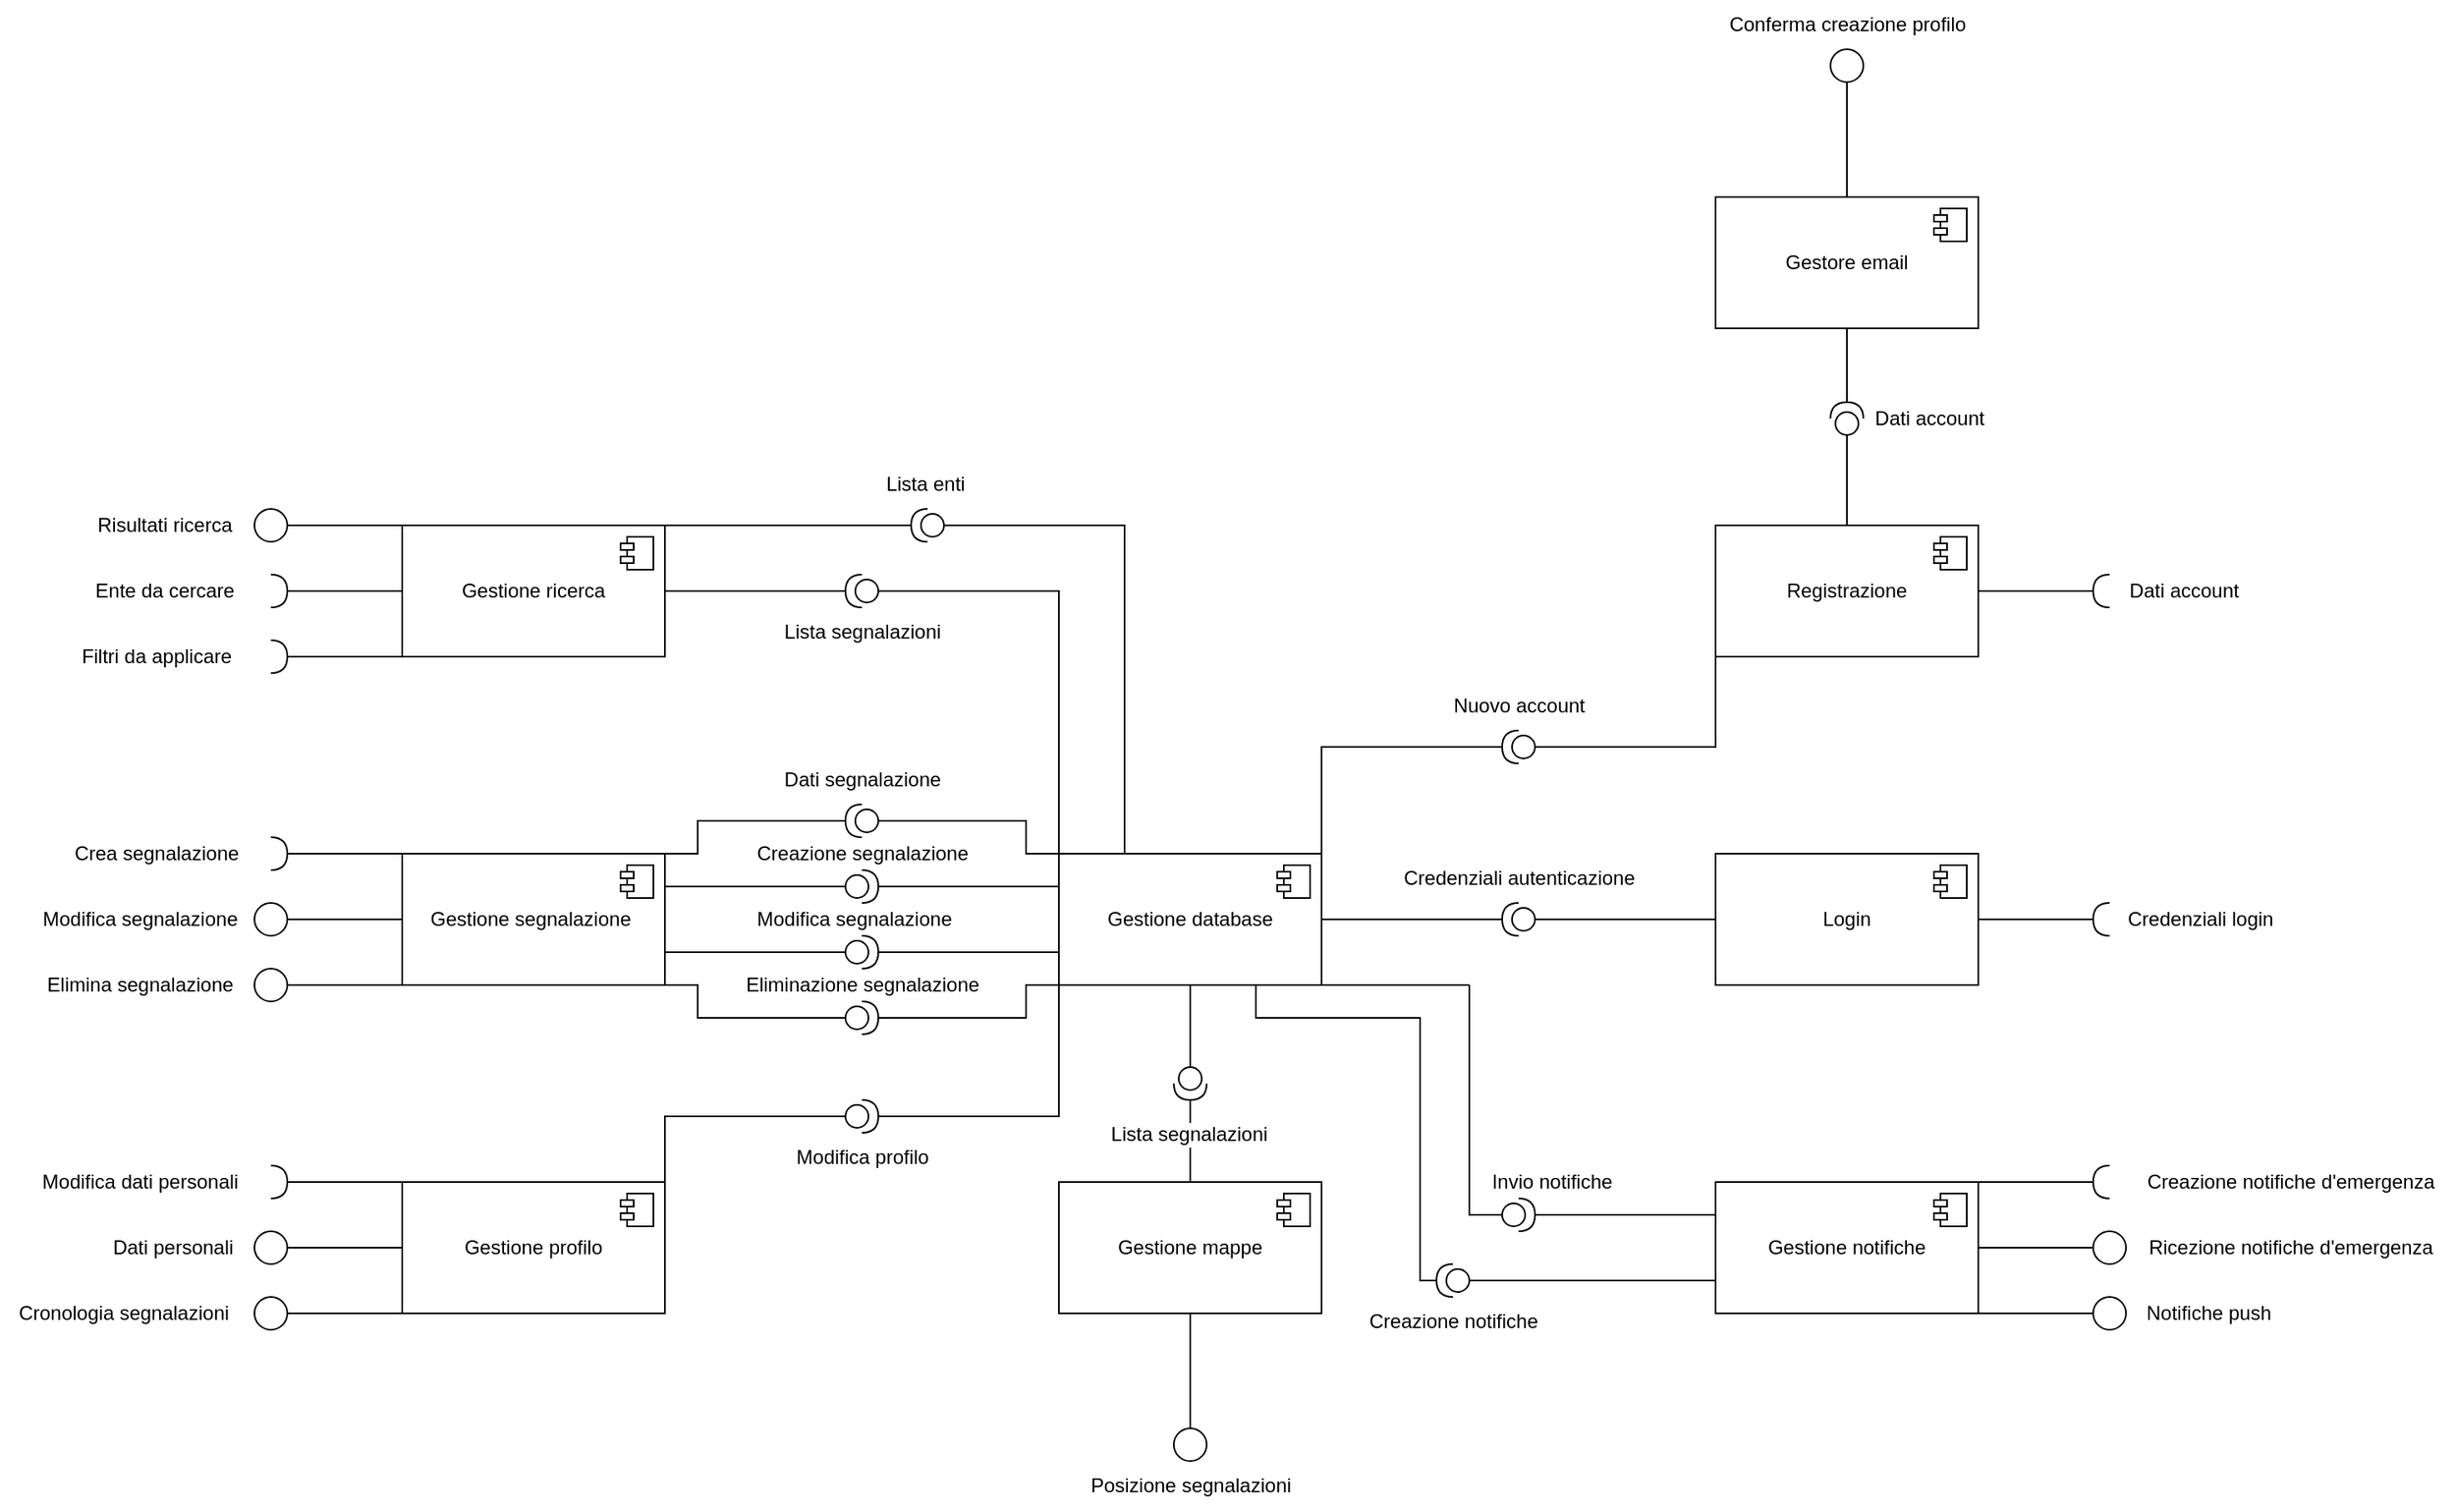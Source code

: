 <mxfile version="27.2.0" pages="2">
  <diagram name="Pagina-1" id="cUpGdGC9oQALXYbt01dE">
    <mxGraphModel dx="2564" dy="2106" grid="1" gridSize="10" guides="1" tooltips="1" connect="1" arrows="1" fold="1" page="1" pageScale="1" pageWidth="827" pageHeight="1169" math="0" shadow="0">
      <root>
        <mxCell id="0" />
        <mxCell id="1" parent="0" />
        <mxCell id="0n03NGKNRaiiEo8_zls6-3" value="Gestione database" style="html=1;dropTarget=0;whiteSpace=wrap;" parent="1" vertex="1">
          <mxGeometry x="440" y="240" width="160" height="80" as="geometry" />
        </mxCell>
        <mxCell id="0n03NGKNRaiiEo8_zls6-4" value="" style="shape=module;jettyWidth=8;jettyHeight=4;" parent="0n03NGKNRaiiEo8_zls6-3" vertex="1">
          <mxGeometry x="1" width="20" height="20" relative="1" as="geometry">
            <mxPoint x="-27" y="7" as="offset" />
          </mxGeometry>
        </mxCell>
        <mxCell id="0n03NGKNRaiiEo8_zls6-5" value="Gestione ricerca" style="html=1;dropTarget=0;whiteSpace=wrap;" parent="1" vertex="1">
          <mxGeometry x="40" y="40" width="160" height="80" as="geometry" />
        </mxCell>
        <mxCell id="0n03NGKNRaiiEo8_zls6-6" value="" style="shape=module;jettyWidth=8;jettyHeight=4;" parent="0n03NGKNRaiiEo8_zls6-5" vertex="1">
          <mxGeometry x="1" width="20" height="20" relative="1" as="geometry">
            <mxPoint x="-27" y="7" as="offset" />
          </mxGeometry>
        </mxCell>
        <mxCell id="0n03NGKNRaiiEo8_zls6-7" value="Gestore email" style="html=1;dropTarget=0;whiteSpace=wrap;" parent="1" vertex="1">
          <mxGeometry x="840" y="-160" width="160" height="80" as="geometry" />
        </mxCell>
        <mxCell id="0n03NGKNRaiiEo8_zls6-8" value="" style="shape=module;jettyWidth=8;jettyHeight=4;" parent="0n03NGKNRaiiEo8_zls6-7" vertex="1">
          <mxGeometry x="1" width="20" height="20" relative="1" as="geometry">
            <mxPoint x="-27" y="7" as="offset" />
          </mxGeometry>
        </mxCell>
        <mxCell id="0n03NGKNRaiiEo8_zls6-9" value="Registrazione" style="html=1;dropTarget=0;whiteSpace=wrap;fontFamily=Helvetica;" parent="1" vertex="1">
          <mxGeometry x="840" y="40" width="160" height="80" as="geometry" />
        </mxCell>
        <mxCell id="0n03NGKNRaiiEo8_zls6-10" value="" style="shape=module;jettyWidth=8;jettyHeight=4;" parent="0n03NGKNRaiiEo8_zls6-9" vertex="1">
          <mxGeometry x="1" width="20" height="20" relative="1" as="geometry">
            <mxPoint x="-27" y="7" as="offset" />
          </mxGeometry>
        </mxCell>
        <mxCell id="0n03NGKNRaiiEo8_zls6-11" value="Login" style="html=1;dropTarget=0;whiteSpace=wrap;" parent="1" vertex="1">
          <mxGeometry x="840" y="240" width="160" height="80" as="geometry" />
        </mxCell>
        <mxCell id="0n03NGKNRaiiEo8_zls6-12" value="" style="shape=module;jettyWidth=8;jettyHeight=4;" parent="0n03NGKNRaiiEo8_zls6-11" vertex="1">
          <mxGeometry x="1" width="20" height="20" relative="1" as="geometry">
            <mxPoint x="-27" y="7" as="offset" />
          </mxGeometry>
        </mxCell>
        <mxCell id="0n03NGKNRaiiEo8_zls6-13" value="Gestione profilo" style="html=1;dropTarget=0;whiteSpace=wrap;" parent="1" vertex="1">
          <mxGeometry x="40" y="440" width="160" height="80" as="geometry" />
        </mxCell>
        <mxCell id="0n03NGKNRaiiEo8_zls6-14" value="" style="shape=module;jettyWidth=8;jettyHeight=4;" parent="0n03NGKNRaiiEo8_zls6-13" vertex="1">
          <mxGeometry x="1" width="20" height="20" relative="1" as="geometry">
            <mxPoint x="-27" y="7" as="offset" />
          </mxGeometry>
        </mxCell>
        <mxCell id="0n03NGKNRaiiEo8_zls6-15" value="Gestione segnalazione&amp;nbsp;" style="html=1;dropTarget=0;whiteSpace=wrap;" parent="1" vertex="1">
          <mxGeometry x="40" y="240" width="160" height="80" as="geometry" />
        </mxCell>
        <mxCell id="0n03NGKNRaiiEo8_zls6-16" value="" style="shape=module;jettyWidth=8;jettyHeight=4;" parent="0n03NGKNRaiiEo8_zls6-15" vertex="1">
          <mxGeometry x="1" width="20" height="20" relative="1" as="geometry">
            <mxPoint x="-27" y="7" as="offset" />
          </mxGeometry>
        </mxCell>
        <mxCell id="0n03NGKNRaiiEo8_zls6-114" style="edgeStyle=orthogonalEdgeStyle;rounded=0;orthogonalLoop=1;jettySize=auto;html=1;exitX=0.5;exitY=1;exitDx=0;exitDy=0;" parent="1" source="0n03NGKNRaiiEo8_zls6-17" edge="1">
          <mxGeometry relative="1" as="geometry">
            <mxPoint x="520.316" y="520.053" as="targetPoint" />
          </mxGeometry>
        </mxCell>
        <mxCell id="0n03NGKNRaiiEo8_zls6-17" value="Gestione mappe" style="html=1;dropTarget=0;whiteSpace=wrap;" parent="1" vertex="1">
          <mxGeometry x="440" y="440" width="160" height="80" as="geometry" />
        </mxCell>
        <mxCell id="0n03NGKNRaiiEo8_zls6-18" value="" style="shape=module;jettyWidth=8;jettyHeight=4;" parent="0n03NGKNRaiiEo8_zls6-17" vertex="1">
          <mxGeometry x="1" width="20" height="20" relative="1" as="geometry">
            <mxPoint x="-27" y="7" as="offset" />
          </mxGeometry>
        </mxCell>
        <mxCell id="0n03NGKNRaiiEo8_zls6-26" value="" style="ellipse;whiteSpace=wrap;html=1;align=center;aspect=fixed;fillColor=none;strokeColor=none;resizable=0;perimeter=centerPerimeter;rotatable=0;allowArrows=0;points=[];outlineConnect=1;" parent="1" vertex="1">
          <mxGeometry x="565" y="190" width="10" height="10" as="geometry" />
        </mxCell>
        <mxCell id="0n03NGKNRaiiEo8_zls6-30" value="" style="shape=requiredInterface;html=1;verticalLabelPosition=bottom;sketch=0;direction=west;" parent="1" vertex="1">
          <mxGeometry x="1070" y="70" width="10" height="20" as="geometry" />
        </mxCell>
        <mxCell id="0n03NGKNRaiiEo8_zls6-31" value="" style="endArrow=none;html=1;rounded=0;exitX=1;exitY=0.5;exitDx=0;exitDy=0;entryX=1;entryY=0.5;entryDx=0;entryDy=0;entryPerimeter=0;" parent="1" source="0n03NGKNRaiiEo8_zls6-9" target="0n03NGKNRaiiEo8_zls6-30" edge="1">
          <mxGeometry width="50" height="50" relative="1" as="geometry">
            <mxPoint x="960" y="220" as="sourcePoint" />
            <mxPoint x="990" y="40" as="targetPoint" />
          </mxGeometry>
        </mxCell>
        <mxCell id="0n03NGKNRaiiEo8_zls6-37" value="" style="shape=requiredInterface;html=1;verticalLabelPosition=bottom;sketch=0;direction=west;" parent="1" vertex="1">
          <mxGeometry x="1070" y="270" width="10" height="20" as="geometry" />
        </mxCell>
        <mxCell id="0n03NGKNRaiiEo8_zls6-39" value="" style="endArrow=none;html=1;rounded=0;entryX=1;entryY=0.5;entryDx=0;entryDy=0;entryPerimeter=0;exitX=1;exitY=0.5;exitDx=0;exitDy=0;" parent="1" source="0n03NGKNRaiiEo8_zls6-11" target="0n03NGKNRaiiEo8_zls6-37" edge="1">
          <mxGeometry width="50" height="50" relative="1" as="geometry">
            <mxPoint x="940" y="100" as="sourcePoint" />
            <mxPoint x="1010" y="100" as="targetPoint" />
          </mxGeometry>
        </mxCell>
        <mxCell id="0n03NGKNRaiiEo8_zls6-40" value="Credenziali login" style="text;html=1;align=center;verticalAlign=middle;resizable=0;points=[];autosize=1;strokeColor=none;fillColor=none;" parent="1" vertex="1">
          <mxGeometry x="1080" y="265" width="110" height="30" as="geometry" />
        </mxCell>
        <mxCell id="0n03NGKNRaiiEo8_zls6-42" value="" style="ellipse;whiteSpace=wrap;html=1;" parent="1" vertex="1">
          <mxGeometry x="-50" y="30" width="20" height="20" as="geometry" />
        </mxCell>
        <mxCell id="0n03NGKNRaiiEo8_zls6-44" value="" style="endArrow=none;html=1;rounded=0;entryX=0;entryY=0;entryDx=0;entryDy=0;exitX=1;exitY=0.5;exitDx=0;exitDy=0;" parent="1" source="0n03NGKNRaiiEo8_zls6-42" target="0n03NGKNRaiiEo8_zls6-5" edge="1">
          <mxGeometry width="50" height="50" relative="1" as="geometry">
            <mxPoint x="30" y="60" as="sourcePoint" />
            <mxPoint x="110" y="79.5" as="targetPoint" />
          </mxGeometry>
        </mxCell>
        <mxCell id="0n03NGKNRaiiEo8_zls6-45" value="Filtri da applicare" style="text;html=1;align=center;verticalAlign=middle;resizable=0;points=[];autosize=1;strokeColor=none;fillColor=none;" parent="1" vertex="1">
          <mxGeometry x="-165" y="105" width="110" height="30" as="geometry" />
        </mxCell>
        <mxCell id="0n03NGKNRaiiEo8_zls6-46" value="" style="shape=requiredInterface;html=1;verticalLabelPosition=bottom;sketch=0;" parent="1" vertex="1">
          <mxGeometry x="-40" y="110" width="10" height="20" as="geometry" />
        </mxCell>
        <mxCell id="0n03NGKNRaiiEo8_zls6-48" value="" style="endArrow=none;html=1;rounded=0;entryX=0;entryY=1;entryDx=0;entryDy=0;exitX=1;exitY=0.5;exitDx=0;exitDy=0;exitPerimeter=0;" parent="1" source="0n03NGKNRaiiEo8_zls6-46" target="0n03NGKNRaiiEo8_zls6-5" edge="1">
          <mxGeometry width="50" height="50" relative="1" as="geometry">
            <mxPoint x="20" y="50" as="sourcePoint" />
            <mxPoint x="130" y="50" as="targetPoint" />
          </mxGeometry>
        </mxCell>
        <mxCell id="0n03NGKNRaiiEo8_zls6-49" value="Risultati ricerca" style="text;html=1;align=center;verticalAlign=middle;resizable=0;points=[];autosize=1;strokeColor=none;fillColor=none;" parent="1" vertex="1">
          <mxGeometry x="-160" y="25" width="110" height="30" as="geometry" />
        </mxCell>
        <mxCell id="0n03NGKNRaiiEo8_zls6-51" value="" style="endArrow=none;html=1;rounded=0;entryX=0;entryY=0.5;entryDx=0;entryDy=0;exitX=1;exitY=0.5;exitDx=0;exitDy=0;" parent="1" source="0n03NGKNRaiiEo8_zls6-53" target="0n03NGKNRaiiEo8_zls6-13" edge="1">
          <mxGeometry width="50" height="50" relative="1" as="geometry">
            <mxPoint x="30" y="490" as="sourcePoint" />
            <mxPoint x="160" y="410" as="targetPoint" />
          </mxGeometry>
        </mxCell>
        <mxCell id="0n03NGKNRaiiEo8_zls6-53" value="" style="ellipse;whiteSpace=wrap;html=1;" parent="1" vertex="1">
          <mxGeometry x="-50" y="470" width="20" height="20" as="geometry" />
        </mxCell>
        <mxCell id="0n03NGKNRaiiEo8_zls6-55" value="Modifica dati personali" style="text;html=1;align=center;verticalAlign=middle;resizable=0;points=[];autosize=1;strokeColor=none;fillColor=none;" parent="1" vertex="1">
          <mxGeometry x="-190" y="425" width="140" height="30" as="geometry" />
        </mxCell>
        <mxCell id="0n03NGKNRaiiEo8_zls6-56" value="" style="endArrow=none;html=1;rounded=0;entryX=0;entryY=0.5;entryDx=0;entryDy=0;exitX=1;exitY=0.5;exitDx=0;exitDy=0;" parent="1" source="0n03NGKNRaiiEo8_zls6-57" target="0n03NGKNRaiiEo8_zls6-15" edge="1">
          <mxGeometry width="50" height="50" relative="1" as="geometry">
            <mxPoint x="20" y="450" as="sourcePoint" />
            <mxPoint x="130" y="450" as="targetPoint" />
          </mxGeometry>
        </mxCell>
        <mxCell id="0n03NGKNRaiiEo8_zls6-57" value="" style="ellipse;whiteSpace=wrap;html=1;" parent="1" vertex="1">
          <mxGeometry x="-50" y="270" width="20" height="20" as="geometry" />
        </mxCell>
        <mxCell id="0n03NGKNRaiiEo8_zls6-58" value="Modifica segnalazione" style="text;html=1;align=center;verticalAlign=middle;resizable=0;points=[];autosize=1;strokeColor=none;fillColor=none;" parent="1" vertex="1">
          <mxGeometry x="-190" y="265" width="140" height="30" as="geometry" />
        </mxCell>
        <mxCell id="0n03NGKNRaiiEo8_zls6-59" value="Crea segnalazione" style="text;html=1;align=center;verticalAlign=middle;resizable=0;points=[];autosize=1;strokeColor=none;fillColor=none;" parent="1" vertex="1">
          <mxGeometry x="-170" y="225" width="120" height="30" as="geometry" />
        </mxCell>
        <mxCell id="0n03NGKNRaiiEo8_zls6-62" value="" style="endArrow=none;html=1;rounded=0;entryX=0;entryY=0;entryDx=0;entryDy=0;exitX=1;exitY=0.5;exitDx=0;exitDy=0;exitPerimeter=0;" parent="1" source="0n03NGKNRaiiEo8_zls6-64" target="0n03NGKNRaiiEo8_zls6-15" edge="1">
          <mxGeometry width="50" height="50" relative="1" as="geometry">
            <mxPoint x="10.0" y="240" as="sourcePoint" />
            <mxPoint x="130" y="290" as="targetPoint" />
          </mxGeometry>
        </mxCell>
        <mxCell id="0n03NGKNRaiiEo8_zls6-64" value="" style="shape=requiredInterface;html=1;verticalLabelPosition=bottom;sketch=0;" parent="1" vertex="1">
          <mxGeometry x="-40" y="230" width="10" height="20" as="geometry" />
        </mxCell>
        <mxCell id="0n03NGKNRaiiEo8_zls6-65" value="" style="ellipse;whiteSpace=wrap;html=1;" parent="1" vertex="1">
          <mxGeometry x="-50" y="310" width="20" height="20" as="geometry" />
        </mxCell>
        <mxCell id="0n03NGKNRaiiEo8_zls6-66" value="" style="endArrow=none;html=1;rounded=0;entryX=0;entryY=1;entryDx=0;entryDy=0;exitX=1;exitY=0.5;exitDx=0;exitDy=0;" parent="1" source="0n03NGKNRaiiEo8_zls6-65" target="0n03NGKNRaiiEo8_zls6-15" edge="1">
          <mxGeometry width="50" height="50" relative="1" as="geometry">
            <mxPoint x="20" y="290" as="sourcePoint" />
            <mxPoint x="130" y="290" as="targetPoint" />
          </mxGeometry>
        </mxCell>
        <mxCell id="0n03NGKNRaiiEo8_zls6-67" value="Elimina segnalazione" style="text;html=1;align=center;verticalAlign=middle;resizable=0;points=[];autosize=1;strokeColor=none;fillColor=none;" parent="1" vertex="1">
          <mxGeometry x="-190" y="305" width="140" height="30" as="geometry" />
        </mxCell>
        <mxCell id="0n03NGKNRaiiEo8_zls6-68" value="" style="endArrow=none;html=1;rounded=0;entryX=0;entryY=1;entryDx=0;entryDy=0;exitX=1;exitY=0.5;exitDx=0;exitDy=0;" parent="1" source="0n03NGKNRaiiEo8_zls6-69" target="0n03NGKNRaiiEo8_zls6-13" edge="1">
          <mxGeometry width="50" height="50" relative="1" as="geometry">
            <mxPoint x="20" y="450" as="sourcePoint" />
            <mxPoint x="130" y="450" as="targetPoint" />
          </mxGeometry>
        </mxCell>
        <mxCell id="0n03NGKNRaiiEo8_zls6-69" value="" style="ellipse;whiteSpace=wrap;html=1;" parent="1" vertex="1">
          <mxGeometry x="-50" y="510" width="20" height="20" as="geometry" />
        </mxCell>
        <mxCell id="0n03NGKNRaiiEo8_zls6-72" value="Cronologia segnalazioni" style="text;html=1;align=center;verticalAlign=middle;resizable=0;points=[];autosize=1;strokeColor=none;fillColor=none;" parent="1" vertex="1">
          <mxGeometry x="-205" y="505" width="150" height="30" as="geometry" />
        </mxCell>
        <mxCell id="0n03NGKNRaiiEo8_zls6-73" value="" style="endArrow=none;html=1;rounded=0;exitX=0.5;exitY=0;exitDx=0;exitDy=0;entryX=0;entryY=0.5;entryDx=0;entryDy=0;" parent="1" source="0n03NGKNRaiiEo8_zls6-7" target="0n03NGKNRaiiEo8_zls6-74" edge="1">
          <mxGeometry width="50" height="50" relative="1" as="geometry">
            <mxPoint x="970" y="439.17" as="sourcePoint" />
            <mxPoint x="1040" y="439.17" as="targetPoint" />
          </mxGeometry>
        </mxCell>
        <mxCell id="0n03NGKNRaiiEo8_zls6-74" value="" style="ellipse;whiteSpace=wrap;html=1;direction=north;" parent="1" vertex="1">
          <mxGeometry x="910" y="-250" width="20" height="20" as="geometry" />
        </mxCell>
        <mxCell id="0n03NGKNRaiiEo8_zls6-76" value="Conferma creazione profilo" style="text;html=1;align=center;verticalAlign=middle;resizable=0;points=[];autosize=1;strokeColor=none;fillColor=none;" parent="1" vertex="1">
          <mxGeometry x="835" y="-280" width="170" height="30" as="geometry" />
        </mxCell>
        <mxCell id="0n03NGKNRaiiEo8_zls6-78" value="" style="shape=providedRequiredInterface;html=1;verticalLabelPosition=bottom;sketch=0;direction=north;rotation=0;" parent="1" vertex="1">
          <mxGeometry x="910" y="-35" width="20" height="20" as="geometry" />
        </mxCell>
        <mxCell id="0n03NGKNRaiiEo8_zls6-79" value="" style="endArrow=none;html=1;rounded=0;entryX=0.5;entryY=1;entryDx=0;entryDy=0;exitX=1;exitY=0.5;exitDx=0;exitDy=0;exitPerimeter=0;" parent="1" source="0n03NGKNRaiiEo8_zls6-78" target="0n03NGKNRaiiEo8_zls6-7" edge="1">
          <mxGeometry width="50" height="50" relative="1" as="geometry">
            <mxPoint x="730" y="10" as="sourcePoint" />
            <mxPoint x="780" y="-40" as="targetPoint" />
          </mxGeometry>
        </mxCell>
        <mxCell id="0n03NGKNRaiiEo8_zls6-80" value="" style="endArrow=none;html=1;rounded=0;entryX=0;entryY=0.5;entryDx=0;entryDy=0;entryPerimeter=0;exitX=0.5;exitY=0;exitDx=0;exitDy=0;" parent="1" source="0n03NGKNRaiiEo8_zls6-9" target="0n03NGKNRaiiEo8_zls6-78" edge="1">
          <mxGeometry width="50" height="50" relative="1" as="geometry">
            <mxPoint x="730" y="10" as="sourcePoint" />
            <mxPoint x="780" y="-40" as="targetPoint" />
          </mxGeometry>
        </mxCell>
        <mxCell id="0n03NGKNRaiiEo8_zls6-81" value="Dati account" style="text;html=1;align=center;verticalAlign=middle;resizable=0;points=[];autosize=1;strokeColor=none;fillColor=none;" parent="1" vertex="1">
          <mxGeometry x="925" y="-40" width="90" height="30" as="geometry" />
        </mxCell>
        <mxCell id="0n03NGKNRaiiEo8_zls6-82" value="" style="shape=providedRequiredInterface;html=1;verticalLabelPosition=bottom;sketch=0;direction=west;rotation=0;" parent="1" vertex="1">
          <mxGeometry x="710" y="165" width="20" height="20" as="geometry" />
        </mxCell>
        <mxCell id="0n03NGKNRaiiEo8_zls6-83" value="" style="endArrow=none;html=1;rounded=0;entryX=1;entryY=0;entryDx=0;entryDy=0;exitX=1;exitY=0.5;exitDx=0;exitDy=0;exitPerimeter=0;" parent="1" source="0n03NGKNRaiiEo8_zls6-82" target="0n03NGKNRaiiEo8_zls6-3" edge="1">
          <mxGeometry width="50" height="50" relative="1" as="geometry">
            <mxPoint x="720" y="250" as="sourcePoint" />
            <mxPoint x="800" y="140" as="targetPoint" />
            <Array as="points">
              <mxPoint x="600" y="175" />
            </Array>
          </mxGeometry>
        </mxCell>
        <mxCell id="0n03NGKNRaiiEo8_zls6-84" value="" style="endArrow=none;html=1;rounded=0;entryX=0;entryY=1;entryDx=0;entryDy=0;exitX=0;exitY=0.5;exitDx=0;exitDy=0;exitPerimeter=0;" parent="1" source="0n03NGKNRaiiEo8_zls6-82" target="0n03NGKNRaiiEo8_zls6-9" edge="1">
          <mxGeometry width="50" height="50" relative="1" as="geometry">
            <mxPoint x="690" y="130" as="sourcePoint" />
            <mxPoint x="800" y="140" as="targetPoint" />
            <Array as="points">
              <mxPoint x="840" y="175" />
            </Array>
          </mxGeometry>
        </mxCell>
        <mxCell id="0n03NGKNRaiiEo8_zls6-87" value="Nuovo account" style="text;html=1;align=center;verticalAlign=middle;resizable=0;points=[];autosize=1;strokeColor=none;fillColor=none;" parent="1" vertex="1">
          <mxGeometry x="670" y="135" width="100" height="30" as="geometry" />
        </mxCell>
        <mxCell id="0n03NGKNRaiiEo8_zls6-88" value="Dati account" style="text;html=1;align=center;verticalAlign=middle;resizable=0;points=[];autosize=1;strokeColor=none;fillColor=none;" parent="1" vertex="1">
          <mxGeometry x="1080" y="65" width="90" height="30" as="geometry" />
        </mxCell>
        <mxCell id="0n03NGKNRaiiEo8_zls6-89" value="" style="shape=providedRequiredInterface;html=1;verticalLabelPosition=bottom;sketch=0;direction=west;rotation=0;" parent="1" vertex="1">
          <mxGeometry x="710" y="270" width="20" height="20" as="geometry" />
        </mxCell>
        <mxCell id="0n03NGKNRaiiEo8_zls6-90" value="" style="endArrow=none;html=1;rounded=0;entryX=1;entryY=0.5;entryDx=0;entryDy=0;entryPerimeter=0;exitX=1;exitY=0.5;exitDx=0;exitDy=0;" parent="1" source="0n03NGKNRaiiEo8_zls6-3" target="0n03NGKNRaiiEo8_zls6-89" edge="1">
          <mxGeometry width="50" height="50" relative="1" as="geometry">
            <mxPoint x="750" y="280" as="sourcePoint" />
            <mxPoint x="800" y="230" as="targetPoint" />
          </mxGeometry>
        </mxCell>
        <mxCell id="0n03NGKNRaiiEo8_zls6-91" value="" style="endArrow=none;html=1;rounded=0;entryX=0;entryY=0.5;entryDx=0;entryDy=0;exitX=0;exitY=0.5;exitDx=0;exitDy=0;exitPerimeter=0;" parent="1" source="0n03NGKNRaiiEo8_zls6-89" target="0n03NGKNRaiiEo8_zls6-11" edge="1">
          <mxGeometry width="50" height="50" relative="1" as="geometry">
            <mxPoint x="750" y="280" as="sourcePoint" />
            <mxPoint x="800" y="230" as="targetPoint" />
          </mxGeometry>
        </mxCell>
        <mxCell id="0n03NGKNRaiiEo8_zls6-92" value="Credenziali autenticazione" style="text;html=1;align=center;verticalAlign=middle;resizable=0;points=[];autosize=1;strokeColor=none;fillColor=none;" parent="1" vertex="1">
          <mxGeometry x="640" y="240" width="160" height="30" as="geometry" />
        </mxCell>
        <mxCell id="0n03NGKNRaiiEo8_zls6-93" value="Dati personali" style="text;html=1;align=center;verticalAlign=middle;resizable=0;points=[];autosize=1;strokeColor=none;fillColor=none;" parent="1" vertex="1">
          <mxGeometry x="-150" y="465" width="100" height="30" as="geometry" />
        </mxCell>
        <mxCell id="0n03NGKNRaiiEo8_zls6-94" value="" style="endArrow=none;html=1;rounded=0;entryX=0;entryY=0;entryDx=0;entryDy=0;exitX=1;exitY=0.5;exitDx=0;exitDy=0;exitPerimeter=0;" parent="1" source="0n03NGKNRaiiEo8_zls6-95" target="0n03NGKNRaiiEo8_zls6-13" edge="1">
          <mxGeometry width="50" height="50" relative="1" as="geometry">
            <mxPoint x="150" y="390" as="sourcePoint" />
            <mxPoint x="270" y="310" as="targetPoint" />
          </mxGeometry>
        </mxCell>
        <mxCell id="0n03NGKNRaiiEo8_zls6-95" value="" style="shape=requiredInterface;html=1;verticalLabelPosition=bottom;sketch=0;" parent="1" vertex="1">
          <mxGeometry x="-40" y="430" width="10" height="20" as="geometry" />
        </mxCell>
        <mxCell id="0n03NGKNRaiiEo8_zls6-96" value="" style="shape=requiredInterface;html=1;verticalLabelPosition=bottom;sketch=0;" parent="1" vertex="1">
          <mxGeometry x="-40" y="70" width="10" height="20" as="geometry" />
        </mxCell>
        <mxCell id="0n03NGKNRaiiEo8_zls6-97" value="" style="endArrow=none;html=1;rounded=0;entryX=0;entryY=0.5;entryDx=0;entryDy=0;exitX=1;exitY=0.5;exitDx=0;exitDy=0;exitPerimeter=0;" parent="1" source="0n03NGKNRaiiEo8_zls6-96" target="0n03NGKNRaiiEo8_zls6-5" edge="1">
          <mxGeometry width="50" height="50" relative="1" as="geometry">
            <mxPoint x="20" y="89.13" as="sourcePoint" />
            <mxPoint x="135" y="89.13" as="targetPoint" />
          </mxGeometry>
        </mxCell>
        <mxCell id="0n03NGKNRaiiEo8_zls6-98" value="Ente da cercare" style="text;html=1;align=center;verticalAlign=middle;resizable=0;points=[];autosize=1;strokeColor=none;fillColor=none;" parent="1" vertex="1">
          <mxGeometry x="-160" y="65" width="110" height="30" as="geometry" />
        </mxCell>
        <mxCell id="0n03NGKNRaiiEo8_zls6-99" value="" style="shape=providedRequiredInterface;html=1;verticalLabelPosition=bottom;sketch=0;direction=west;rotation=0;" parent="1" vertex="1">
          <mxGeometry x="350" y="30" width="20" height="20" as="geometry" />
        </mxCell>
        <mxCell id="0n03NGKNRaiiEo8_zls6-103" value="" style="endArrow=none;html=1;rounded=0;entryX=0.25;entryY=0;entryDx=0;entryDy=0;exitX=0;exitY=0.5;exitDx=0;exitDy=0;exitPerimeter=0;" parent="1" source="0n03NGKNRaiiEo8_zls6-99" target="0n03NGKNRaiiEo8_zls6-3" edge="1">
          <mxGeometry width="50" height="50" relative="1" as="geometry">
            <mxPoint x="220" y="190" as="sourcePoint" />
            <mxPoint x="270" y="140" as="targetPoint" />
            <Array as="points">
              <mxPoint x="480" y="40" />
              <mxPoint x="480" y="160" />
              <mxPoint x="480" y="200" />
            </Array>
          </mxGeometry>
        </mxCell>
        <mxCell id="0n03NGKNRaiiEo8_zls6-104" value="" style="endArrow=none;html=1;rounded=0;entryX=1;entryY=0;entryDx=0;entryDy=0;exitX=1;exitY=0.5;exitDx=0;exitDy=0;exitPerimeter=0;" parent="1" source="0n03NGKNRaiiEo8_zls6-99" target="0n03NGKNRaiiEo8_zls6-5" edge="1">
          <mxGeometry width="50" height="50" relative="1" as="geometry">
            <mxPoint x="220" y="190" as="sourcePoint" />
            <mxPoint x="270" y="140" as="targetPoint" />
          </mxGeometry>
        </mxCell>
        <mxCell id="0n03NGKNRaiiEo8_zls6-105" value="Lista enti&amp;nbsp;" style="text;html=1;align=center;verticalAlign=middle;resizable=0;points=[];autosize=1;strokeColor=none;fillColor=none;" parent="1" vertex="1">
          <mxGeometry x="325" width="70" height="30" as="geometry" />
        </mxCell>
        <mxCell id="0n03NGKNRaiiEo8_zls6-106" value="" style="shape=providedRequiredInterface;html=1;verticalLabelPosition=bottom;sketch=0;direction=west;rotation=0;" parent="1" vertex="1">
          <mxGeometry x="310" y="70" width="20" height="20" as="geometry" />
        </mxCell>
        <mxCell id="0n03NGKNRaiiEo8_zls6-107" value="" style="endArrow=none;html=1;rounded=0;entryX=0;entryY=0;entryDx=0;entryDy=0;exitX=0;exitY=0.5;exitDx=0;exitDy=0;exitPerimeter=0;" parent="1" source="0n03NGKNRaiiEo8_zls6-106" target="0n03NGKNRaiiEo8_zls6-3" edge="1">
          <mxGeometry width="50" height="50" relative="1" as="geometry">
            <mxPoint x="270" y="280" as="sourcePoint" />
            <mxPoint x="320" y="230" as="targetPoint" />
            <Array as="points">
              <mxPoint x="440" y="80" />
            </Array>
          </mxGeometry>
        </mxCell>
        <mxCell id="0n03NGKNRaiiEo8_zls6-108" value="" style="endArrow=none;html=1;rounded=0;entryX=1;entryY=0.5;entryDx=0;entryDy=0;entryPerimeter=0;exitX=1;exitY=0.5;exitDx=0;exitDy=0;" parent="1" source="0n03NGKNRaiiEo8_zls6-5" target="0n03NGKNRaiiEo8_zls6-106" edge="1">
          <mxGeometry width="50" height="50" relative="1" as="geometry">
            <mxPoint x="270" y="280" as="sourcePoint" />
            <mxPoint x="320" y="230" as="targetPoint" />
          </mxGeometry>
        </mxCell>
        <mxCell id="0n03NGKNRaiiEo8_zls6-109" value="Lista segnalazioni" style="text;html=1;align=center;verticalAlign=middle;resizable=0;points=[];autosize=1;strokeColor=none;fillColor=none;" parent="1" vertex="1">
          <mxGeometry x="260" y="90" width="120" height="30" as="geometry" />
        </mxCell>
        <mxCell id="0n03NGKNRaiiEo8_zls6-110" value="" style="shape=providedRequiredInterface;html=1;verticalLabelPosition=bottom;sketch=0;direction=south;" parent="1" vertex="1">
          <mxGeometry x="510" y="370" width="20" height="20" as="geometry" />
        </mxCell>
        <mxCell id="0n03NGKNRaiiEo8_zls6-111" value="" style="endArrow=none;html=1;rounded=0;entryX=0.5;entryY=1;entryDx=0;entryDy=0;exitX=0;exitY=0.5;exitDx=0;exitDy=0;exitPerimeter=0;" parent="1" source="0n03NGKNRaiiEo8_zls6-110" target="0n03NGKNRaiiEo8_zls6-3" edge="1">
          <mxGeometry width="50" height="50" relative="1" as="geometry">
            <mxPoint x="430" y="380" as="sourcePoint" />
            <mxPoint x="480" y="330" as="targetPoint" />
          </mxGeometry>
        </mxCell>
        <mxCell id="0n03NGKNRaiiEo8_zls6-112" value="" style="endArrow=none;html=1;rounded=0;entryX=0.5;entryY=0;entryDx=0;entryDy=0;exitX=1;exitY=0.5;exitDx=0;exitDy=0;exitPerimeter=0;" parent="1" source="0n03NGKNRaiiEo8_zls6-110" target="0n03NGKNRaiiEo8_zls6-17" edge="1">
          <mxGeometry width="50" height="50" relative="1" as="geometry">
            <mxPoint x="430" y="380" as="sourcePoint" />
            <mxPoint x="480" y="330" as="targetPoint" />
          </mxGeometry>
        </mxCell>
        <mxCell id="Jk7d3gOf1rpF8Eea73ax-19" value="&lt;span style=&quot;font-size: 12px;&quot;&gt;Lista segnalazioni&lt;/span&gt;" style="edgeLabel;html=1;align=center;verticalAlign=middle;resizable=0;points=[];labelBackgroundColor=#FFFFFF;" vertex="1" connectable="0" parent="0n03NGKNRaiiEo8_zls6-112">
          <mxGeometry x="-0.163" y="-1" relative="1" as="geometry">
            <mxPoint as="offset" />
          </mxGeometry>
        </mxCell>
        <mxCell id="0n03NGKNRaiiEo8_zls6-115" value="" style="ellipse;whiteSpace=wrap;html=1;" parent="1" vertex="1">
          <mxGeometry x="510" y="590" width="20" height="20" as="geometry" />
        </mxCell>
        <mxCell id="0n03NGKNRaiiEo8_zls6-117" value="" style="endArrow=none;html=1;rounded=0;entryX=0.5;entryY=1;entryDx=0;entryDy=0;exitX=0.5;exitY=0;exitDx=0;exitDy=0;" parent="1" source="0n03NGKNRaiiEo8_zls6-115" target="0n03NGKNRaiiEo8_zls6-17" edge="1">
          <mxGeometry width="50" height="50" relative="1" as="geometry">
            <mxPoint x="430" y="500" as="sourcePoint" />
            <mxPoint x="480" y="450" as="targetPoint" />
          </mxGeometry>
        </mxCell>
        <mxCell id="0n03NGKNRaiiEo8_zls6-118" value="Posizione segnalazioni" style="text;html=1;align=center;verticalAlign=middle;resizable=0;points=[];autosize=1;strokeColor=none;fillColor=none;" parent="1" vertex="1">
          <mxGeometry x="445" y="610" width="150" height="30" as="geometry" />
        </mxCell>
        <mxCell id="0n03NGKNRaiiEo8_zls6-119" value="" style="shape=providedRequiredInterface;html=1;verticalLabelPosition=bottom;sketch=0;direction=east;" parent="1" vertex="1">
          <mxGeometry x="310" y="390" width="20" height="20" as="geometry" />
        </mxCell>
        <mxCell id="0n03NGKNRaiiEo8_zls6-120" value="" style="endArrow=none;html=1;rounded=0;entryX=0;entryY=1;entryDx=0;entryDy=0;exitX=1;exitY=0.5;exitDx=0;exitDy=0;exitPerimeter=0;" parent="1" source="0n03NGKNRaiiEo8_zls6-119" target="0n03NGKNRaiiEo8_zls6-3" edge="1">
          <mxGeometry width="50" height="50" relative="1" as="geometry">
            <mxPoint x="430" y="320" as="sourcePoint" />
            <mxPoint x="480" y="270" as="targetPoint" />
            <Array as="points">
              <mxPoint x="440" y="400" />
            </Array>
          </mxGeometry>
        </mxCell>
        <mxCell id="0n03NGKNRaiiEo8_zls6-121" value="" style="endArrow=none;html=1;rounded=0;entryX=1;entryY=0;entryDx=0;entryDy=0;exitX=0;exitY=0.5;exitDx=0;exitDy=0;exitPerimeter=0;" parent="1" source="0n03NGKNRaiiEo8_zls6-119" target="0n03NGKNRaiiEo8_zls6-13" edge="1">
          <mxGeometry width="50" height="50" relative="1" as="geometry">
            <mxPoint x="430" y="320" as="sourcePoint" />
            <mxPoint x="480" y="270" as="targetPoint" />
            <Array as="points">
              <mxPoint x="200" y="400" />
            </Array>
          </mxGeometry>
        </mxCell>
        <mxCell id="0n03NGKNRaiiEo8_zls6-122" value="Modifica profilo" style="text;html=1;align=center;verticalAlign=middle;resizable=0;points=[];autosize=1;strokeColor=none;fillColor=none;" parent="1" vertex="1">
          <mxGeometry x="270" y="410" width="100" height="30" as="geometry" />
        </mxCell>
        <mxCell id="0n03NGKNRaiiEo8_zls6-124" value="" style="endArrow=none;html=1;rounded=0;entryX=0;entryY=0;entryDx=0;entryDy=0;exitX=0;exitY=0.5;exitDx=0;exitDy=0;exitPerimeter=0;" parent="1" source="0n03NGKNRaiiEo8_zls6-136" target="0n03NGKNRaiiEo8_zls6-3" edge="1">
          <mxGeometry width="50" height="50" relative="1" as="geometry">
            <mxPoint x="380" y="240" as="sourcePoint" />
            <mxPoint x="440" y="240" as="targetPoint" />
            <Array as="points">
              <mxPoint x="420" y="220" />
              <mxPoint x="420" y="240" />
            </Array>
          </mxGeometry>
        </mxCell>
        <mxCell id="0n03NGKNRaiiEo8_zls6-126" value="" style="endArrow=none;html=1;rounded=0;entryX=0;entryY=1;entryDx=0;entryDy=0;exitX=1;exitY=0.5;exitDx=0;exitDy=0;exitPerimeter=0;" parent="1" source="0n03NGKNRaiiEo8_zls6-133" target="0n03NGKNRaiiEo8_zls6-3" edge="1">
          <mxGeometry width="50" height="50" relative="1" as="geometry">
            <mxPoint x="380" y="340" as="sourcePoint" />
            <mxPoint x="440" y="320" as="targetPoint" />
            <Array as="points">
              <mxPoint x="420" y="340" />
              <mxPoint x="420" y="320" />
            </Array>
          </mxGeometry>
        </mxCell>
        <mxCell id="0n03NGKNRaiiEo8_zls6-127" value="" style="endArrow=none;html=1;rounded=0;entryX=0;entryY=0.75;entryDx=0;entryDy=0;exitX=1;exitY=0.5;exitDx=0;exitDy=0;exitPerimeter=0;" parent="1" source="0n03NGKNRaiiEo8_zls6-134" target="0n03NGKNRaiiEo8_zls6-3" edge="1">
          <mxGeometry width="50" height="50" relative="1" as="geometry">
            <mxPoint x="380" y="300" as="sourcePoint" />
            <mxPoint x="320" y="270" as="targetPoint" />
          </mxGeometry>
        </mxCell>
        <mxCell id="0n03NGKNRaiiEo8_zls6-128" value="" style="endArrow=none;html=1;rounded=0;entryX=0;entryY=0.25;entryDx=0;entryDy=0;exitX=1;exitY=0.5;exitDx=0;exitDy=0;exitPerimeter=0;" parent="1" source="0n03NGKNRaiiEo8_zls6-135" target="0n03NGKNRaiiEo8_zls6-3" edge="1">
          <mxGeometry width="50" height="50" relative="1" as="geometry">
            <mxPoint x="380" y="260" as="sourcePoint" />
            <mxPoint x="320" y="270" as="targetPoint" />
          </mxGeometry>
        </mxCell>
        <mxCell id="0n03NGKNRaiiEo8_zls6-129" value="" style="endArrow=none;html=1;rounded=0;exitX=1;exitY=1;exitDx=0;exitDy=0;entryX=0;entryY=0.5;entryDx=0;entryDy=0;entryPerimeter=0;" parent="1" source="0n03NGKNRaiiEo8_zls6-15" target="0n03NGKNRaiiEo8_zls6-133" edge="1">
          <mxGeometry width="50" height="50" relative="1" as="geometry">
            <mxPoint x="270" y="320" as="sourcePoint" />
            <mxPoint x="320" y="330" as="targetPoint" />
            <Array as="points">
              <mxPoint x="220" y="320" />
              <mxPoint x="220" y="340" />
              <mxPoint x="280" y="340" />
            </Array>
          </mxGeometry>
        </mxCell>
        <mxCell id="0n03NGKNRaiiEo8_zls6-130" value="" style="endArrow=none;html=1;rounded=0;exitX=1;exitY=0;exitDx=0;exitDy=0;entryX=1;entryY=0.5;entryDx=0;entryDy=0;entryPerimeter=0;" parent="1" source="0n03NGKNRaiiEo8_zls6-15" target="0n03NGKNRaiiEo8_zls6-136" edge="1">
          <mxGeometry width="50" height="50" relative="1" as="geometry">
            <mxPoint x="270" y="320" as="sourcePoint" />
            <mxPoint x="320" y="240" as="targetPoint" />
            <Array as="points">
              <mxPoint x="220" y="240" />
              <mxPoint x="220" y="220" />
              <mxPoint x="280" y="220" />
            </Array>
          </mxGeometry>
        </mxCell>
        <mxCell id="0n03NGKNRaiiEo8_zls6-131" value="" style="endArrow=none;html=1;rounded=0;exitX=1;exitY=0.25;exitDx=0;exitDy=0;entryX=0;entryY=0.5;entryDx=0;entryDy=0;entryPerimeter=0;" parent="1" source="0n03NGKNRaiiEo8_zls6-15" target="0n03NGKNRaiiEo8_zls6-135" edge="1">
          <mxGeometry width="50" height="50" relative="1" as="geometry">
            <mxPoint x="270" y="320" as="sourcePoint" />
            <mxPoint x="320" y="270" as="targetPoint" />
          </mxGeometry>
        </mxCell>
        <mxCell id="0n03NGKNRaiiEo8_zls6-132" value="" style="endArrow=none;html=1;rounded=0;exitX=1;exitY=0.75;exitDx=0;exitDy=0;entryX=0;entryY=0.5;entryDx=0;entryDy=0;entryPerimeter=0;" parent="1" source="0n03NGKNRaiiEo8_zls6-15" target="0n03NGKNRaiiEo8_zls6-134" edge="1">
          <mxGeometry width="50" height="50" relative="1" as="geometry">
            <mxPoint x="270" y="320" as="sourcePoint" />
            <mxPoint x="320" y="300" as="targetPoint" />
          </mxGeometry>
        </mxCell>
        <mxCell id="0n03NGKNRaiiEo8_zls6-133" value="" style="shape=providedRequiredInterface;html=1;verticalLabelPosition=bottom;sketch=0;direction=east;" parent="1" vertex="1">
          <mxGeometry x="310" y="330" width="20" height="20" as="geometry" />
        </mxCell>
        <mxCell id="0n03NGKNRaiiEo8_zls6-134" value="" style="shape=providedRequiredInterface;html=1;verticalLabelPosition=bottom;sketch=0;direction=east;" parent="1" vertex="1">
          <mxGeometry x="310" y="290" width="20" height="20" as="geometry" />
        </mxCell>
        <mxCell id="0n03NGKNRaiiEo8_zls6-135" value="" style="shape=providedRequiredInterface;html=1;verticalLabelPosition=bottom;sketch=0;direction=east;" parent="1" vertex="1">
          <mxGeometry x="310" y="250" width="20" height="20" as="geometry" />
        </mxCell>
        <mxCell id="0n03NGKNRaiiEo8_zls6-136" value="" style="shape=providedRequiredInterface;html=1;verticalLabelPosition=bottom;sketch=0;direction=west;" parent="1" vertex="1">
          <mxGeometry x="310" y="210" width="20" height="20" as="geometry" />
        </mxCell>
        <mxCell id="0n03NGKNRaiiEo8_zls6-138" value="Dati segnalazione" style="text;html=1;align=center;verticalAlign=middle;resizable=0;points=[];autosize=1;strokeColor=none;fillColor=none;" parent="1" vertex="1">
          <mxGeometry x="260" y="180" width="120" height="30" as="geometry" />
        </mxCell>
        <mxCell id="0n03NGKNRaiiEo8_zls6-139" value="Creazione segnalazione" style="text;html=1;align=center;verticalAlign=middle;resizable=0;points=[];autosize=1;strokeColor=none;fillColor=none;" parent="1" vertex="1">
          <mxGeometry x="245" y="225" width="150" height="30" as="geometry" />
        </mxCell>
        <mxCell id="0n03NGKNRaiiEo8_zls6-140" value="Modifica segnalazione" style="text;html=1;align=center;verticalAlign=middle;resizable=0;points=[];autosize=1;strokeColor=none;fillColor=none;" parent="1" vertex="1">
          <mxGeometry x="245" y="265" width="140" height="30" as="geometry" />
        </mxCell>
        <mxCell id="0n03NGKNRaiiEo8_zls6-141" value="Eliminazione segnalazione" style="text;html=1;align=center;verticalAlign=middle;resizable=0;points=[];autosize=1;strokeColor=none;fillColor=none;" parent="1" vertex="1">
          <mxGeometry x="235" y="305" width="170" height="30" as="geometry" />
        </mxCell>
        <mxCell id="Jk7d3gOf1rpF8Eea73ax-1" value="Gestione notifiche" style="html=1;dropTarget=0;whiteSpace=wrap;" vertex="1" parent="1">
          <mxGeometry x="840" y="440" width="160" height="80" as="geometry" />
        </mxCell>
        <mxCell id="Jk7d3gOf1rpF8Eea73ax-2" value="" style="shape=module;jettyWidth=8;jettyHeight=4;" vertex="1" parent="Jk7d3gOf1rpF8Eea73ax-1">
          <mxGeometry x="1" width="20" height="20" relative="1" as="geometry">
            <mxPoint x="-27" y="7" as="offset" />
          </mxGeometry>
        </mxCell>
        <mxCell id="Jk7d3gOf1rpF8Eea73ax-3" value="" style="endArrow=none;html=1;rounded=0;entryX=1;entryY=0.5;entryDx=0;entryDy=0;exitX=0;exitY=0.5;exitDx=0;exitDy=0;" edge="1" parent="1" source="Jk7d3gOf1rpF8Eea73ax-6" target="Jk7d3gOf1rpF8Eea73ax-1">
          <mxGeometry width="50" height="50" relative="1" as="geometry">
            <mxPoint x="1070" y="440" as="sourcePoint" />
            <mxPoint x="930" y="380" as="targetPoint" />
          </mxGeometry>
        </mxCell>
        <mxCell id="Jk7d3gOf1rpF8Eea73ax-6" value="" style="ellipse;whiteSpace=wrap;html=1;" vertex="1" parent="1">
          <mxGeometry x="1070" y="470" width="20" height="20" as="geometry" />
        </mxCell>
        <mxCell id="Jk7d3gOf1rpF8Eea73ax-7" value="" style="endArrow=none;html=1;rounded=0;entryX=1;entryY=1;entryDx=0;entryDy=0;exitX=0;exitY=0.5;exitDx=0;exitDy=0;" edge="1" parent="1" source="Jk7d3gOf1rpF8Eea73ax-8" target="Jk7d3gOf1rpF8Eea73ax-1">
          <mxGeometry width="50" height="50" relative="1" as="geometry">
            <mxPoint x="1080" y="450" as="sourcePoint" />
            <mxPoint x="1010" y="450" as="targetPoint" />
          </mxGeometry>
        </mxCell>
        <mxCell id="Jk7d3gOf1rpF8Eea73ax-8" value="" style="ellipse;whiteSpace=wrap;html=1;" vertex="1" parent="1">
          <mxGeometry x="1070" y="510" width="20" height="20" as="geometry" />
        </mxCell>
        <mxCell id="Jk7d3gOf1rpF8Eea73ax-9" value="Notifiche push" style="text;html=1;align=center;verticalAlign=middle;resizable=0;points=[];autosize=1;strokeColor=none;fillColor=none;" vertex="1" parent="1">
          <mxGeometry x="1090" y="505" width="100" height="30" as="geometry" />
        </mxCell>
        <mxCell id="Jk7d3gOf1rpF8Eea73ax-10" value="Ricezione notifiche d&#39;emergenza" style="text;html=1;align=center;verticalAlign=middle;resizable=0;points=[];autosize=1;strokeColor=none;fillColor=none;" vertex="1" parent="1">
          <mxGeometry x="1090" y="465" width="200" height="30" as="geometry" />
        </mxCell>
        <mxCell id="Jk7d3gOf1rpF8Eea73ax-11" value="" style="shape=requiredInterface;html=1;verticalLabelPosition=bottom;sketch=0;direction=west;" vertex="1" parent="1">
          <mxGeometry x="1070" y="430" width="10" height="20" as="geometry" />
        </mxCell>
        <mxCell id="Jk7d3gOf1rpF8Eea73ax-12" value="" style="endArrow=none;html=1;rounded=0;entryX=1;entryY=0.5;entryDx=0;entryDy=0;entryPerimeter=0;exitX=1;exitY=0;exitDx=0;exitDy=0;" edge="1" parent="1" source="Jk7d3gOf1rpF8Eea73ax-1" target="Jk7d3gOf1rpF8Eea73ax-11">
          <mxGeometry width="50" height="50" relative="1" as="geometry">
            <mxPoint x="1100" y="420" as="sourcePoint" />
            <mxPoint x="1150" y="370" as="targetPoint" />
          </mxGeometry>
        </mxCell>
        <mxCell id="Jk7d3gOf1rpF8Eea73ax-13" value="Creazione notifiche d&#39;emergenza" style="text;html=1;align=center;verticalAlign=middle;resizable=0;points=[];autosize=1;strokeColor=none;fillColor=none;" vertex="1" parent="1">
          <mxGeometry x="1090" y="425" width="200" height="30" as="geometry" />
        </mxCell>
        <mxCell id="Jk7d3gOf1rpF8Eea73ax-14" value="" style="shape=providedRequiredInterface;html=1;verticalLabelPosition=bottom;sketch=0;direction=east;rotation=0;" vertex="1" parent="1">
          <mxGeometry x="710" y="450" width="20" height="20" as="geometry" />
        </mxCell>
        <mxCell id="Jk7d3gOf1rpF8Eea73ax-15" value="" style="shape=providedRequiredInterface;html=1;verticalLabelPosition=bottom;sketch=0;direction=west;rotation=0;" vertex="1" parent="1">
          <mxGeometry x="670" y="490" width="20" height="20" as="geometry" />
        </mxCell>
        <mxCell id="Jk7d3gOf1rpF8Eea73ax-16" value="" style="endArrow=none;html=1;rounded=0;exitX=0.75;exitY=1;exitDx=0;exitDy=0;entryX=1;entryY=0.5;entryDx=0;entryDy=0;entryPerimeter=0;" edge="1" parent="1" source="0n03NGKNRaiiEo8_zls6-3" target="Jk7d3gOf1rpF8Eea73ax-15">
          <mxGeometry width="50" height="50" relative="1" as="geometry">
            <mxPoint x="580" y="330" as="sourcePoint" />
            <mxPoint x="660" y="500" as="targetPoint" />
            <Array as="points">
              <mxPoint x="560" y="340" />
              <mxPoint x="580" y="340" />
              <mxPoint x="660" y="340" />
              <mxPoint x="660" y="500" />
            </Array>
          </mxGeometry>
        </mxCell>
        <mxCell id="Jk7d3gOf1rpF8Eea73ax-17" value="" style="endArrow=none;html=1;rounded=0;entryX=1;entryY=1;entryDx=0;entryDy=0;" edge="1" parent="1" target="0n03NGKNRaiiEo8_zls6-3">
          <mxGeometry width="50" height="50" relative="1" as="geometry">
            <mxPoint x="690" y="320" as="sourcePoint" />
            <mxPoint x="650" y="370" as="targetPoint" />
          </mxGeometry>
        </mxCell>
        <mxCell id="Jk7d3gOf1rpF8Eea73ax-18" value="Creazione notifiche" style="text;html=1;align=center;verticalAlign=middle;resizable=0;points=[];autosize=1;strokeColor=none;fillColor=none;" vertex="1" parent="1">
          <mxGeometry x="615" y="510" width="130" height="30" as="geometry" />
        </mxCell>
        <mxCell id="Jk7d3gOf1rpF8Eea73ax-20" value="Invio notifiche" style="text;html=1;align=center;verticalAlign=middle;resizable=0;points=[];autosize=1;strokeColor=none;fillColor=none;" vertex="1" parent="1">
          <mxGeometry x="690" y="425" width="100" height="30" as="geometry" />
        </mxCell>
        <mxCell id="Jk7d3gOf1rpF8Eea73ax-21" value="" style="endArrow=none;html=1;rounded=0;entryX=0;entryY=0.75;entryDx=0;entryDy=0;exitX=0;exitY=0.5;exitDx=0;exitDy=0;exitPerimeter=0;" edge="1" parent="1" source="Jk7d3gOf1rpF8Eea73ax-15" target="Jk7d3gOf1rpF8Eea73ax-1">
          <mxGeometry width="50" height="50" relative="1" as="geometry">
            <mxPoint x="710" y="500" as="sourcePoint" />
            <mxPoint x="770" y="400" as="targetPoint" />
          </mxGeometry>
        </mxCell>
        <mxCell id="Jk7d3gOf1rpF8Eea73ax-22" value="" style="endArrow=none;html=1;rounded=0;entryX=0;entryY=0.25;entryDx=0;entryDy=0;exitX=1;exitY=0.5;exitDx=0;exitDy=0;exitPerimeter=0;" edge="1" parent="1" source="Jk7d3gOf1rpF8Eea73ax-14" target="Jk7d3gOf1rpF8Eea73ax-1">
          <mxGeometry width="50" height="50" relative="1" as="geometry">
            <mxPoint x="740" y="480" as="sourcePoint" />
            <mxPoint x="770" y="400" as="targetPoint" />
          </mxGeometry>
        </mxCell>
        <mxCell id="Jk7d3gOf1rpF8Eea73ax-23" value="" style="endArrow=none;html=1;rounded=0;exitX=0;exitY=0.5;exitDx=0;exitDy=0;exitPerimeter=0;" edge="1" parent="1" source="Jk7d3gOf1rpF8Eea73ax-14">
          <mxGeometry width="50" height="50" relative="1" as="geometry">
            <mxPoint x="720" y="450" as="sourcePoint" />
            <mxPoint x="690" y="320" as="targetPoint" />
            <Array as="points">
              <mxPoint x="690" y="460" />
            </Array>
          </mxGeometry>
        </mxCell>
      </root>
    </mxGraphModel>
  </diagram>
  <diagram name="Copia di Pagina-1" id="plaKlhRM4dCEoPoxe0Qb">
    <mxGraphModel dx="1553" dy="1557" grid="1" gridSize="10" guides="1" tooltips="1" connect="1" arrows="1" fold="1" page="1" pageScale="1" pageWidth="827" pageHeight="1169" math="0" shadow="0">
      <root>
        <mxCell id="vihJ1IUR7vdHJCDXQJQJ-0" />
        <mxCell id="vihJ1IUR7vdHJCDXQJQJ-1" parent="vihJ1IUR7vdHJCDXQJQJ-0" />
        <mxCell id="vihJ1IUR7vdHJCDXQJQJ-2" value="Gestione database" style="html=1;dropTarget=0;whiteSpace=wrap;" vertex="1" parent="vihJ1IUR7vdHJCDXQJQJ-1">
          <mxGeometry x="440" y="240" width="160" height="80" as="geometry" />
        </mxCell>
        <mxCell id="vihJ1IUR7vdHJCDXQJQJ-3" value="" style="shape=module;jettyWidth=8;jettyHeight=4;" vertex="1" parent="vihJ1IUR7vdHJCDXQJQJ-2">
          <mxGeometry x="1" width="20" height="20" relative="1" as="geometry">
            <mxPoint x="-27" y="7" as="offset" />
          </mxGeometry>
        </mxCell>
        <mxCell id="vihJ1IUR7vdHJCDXQJQJ-4" value="Gestione ricerca" style="html=1;dropTarget=0;whiteSpace=wrap;" vertex="1" parent="vihJ1IUR7vdHJCDXQJQJ-1">
          <mxGeometry x="440" y="-95" width="160" height="80" as="geometry" />
        </mxCell>
        <mxCell id="vihJ1IUR7vdHJCDXQJQJ-5" value="" style="shape=module;jettyWidth=8;jettyHeight=4;" vertex="1" parent="vihJ1IUR7vdHJCDXQJQJ-4">
          <mxGeometry x="1" width="20" height="20" relative="1" as="geometry">
            <mxPoint x="-27" y="7" as="offset" />
          </mxGeometry>
        </mxCell>
        <mxCell id="vihJ1IUR7vdHJCDXQJQJ-6" value="Gestore email" style="html=1;dropTarget=0;whiteSpace=wrap;" vertex="1" parent="vihJ1IUR7vdHJCDXQJQJ-1">
          <mxGeometry x="840" y="-160" width="160" height="80" as="geometry" />
        </mxCell>
        <mxCell id="vihJ1IUR7vdHJCDXQJQJ-7" value="" style="shape=module;jettyWidth=8;jettyHeight=4;" vertex="1" parent="vihJ1IUR7vdHJCDXQJQJ-6">
          <mxGeometry x="1" width="20" height="20" relative="1" as="geometry">
            <mxPoint x="-27" y="7" as="offset" />
          </mxGeometry>
        </mxCell>
        <mxCell id="vihJ1IUR7vdHJCDXQJQJ-8" value="Registrazione" style="html=1;dropTarget=0;whiteSpace=wrap;fontFamily=Helvetica;" vertex="1" parent="vihJ1IUR7vdHJCDXQJQJ-1">
          <mxGeometry x="840" y="40" width="160" height="80" as="geometry" />
        </mxCell>
        <mxCell id="vihJ1IUR7vdHJCDXQJQJ-9" value="" style="shape=module;jettyWidth=8;jettyHeight=4;" vertex="1" parent="vihJ1IUR7vdHJCDXQJQJ-8">
          <mxGeometry x="1" width="20" height="20" relative="1" as="geometry">
            <mxPoint x="-27" y="7" as="offset" />
          </mxGeometry>
        </mxCell>
        <mxCell id="vihJ1IUR7vdHJCDXQJQJ-10" value="Login" style="html=1;dropTarget=0;whiteSpace=wrap;" vertex="1" parent="vihJ1IUR7vdHJCDXQJQJ-1">
          <mxGeometry x="840" y="240" width="160" height="80" as="geometry" />
        </mxCell>
        <mxCell id="vihJ1IUR7vdHJCDXQJQJ-11" value="" style="shape=module;jettyWidth=8;jettyHeight=4;" vertex="1" parent="vihJ1IUR7vdHJCDXQJQJ-10">
          <mxGeometry x="1" width="20" height="20" relative="1" as="geometry">
            <mxPoint x="-27" y="7" as="offset" />
          </mxGeometry>
        </mxCell>
        <mxCell id="vihJ1IUR7vdHJCDXQJQJ-12" value="Gestione profilo" style="html=1;dropTarget=0;whiteSpace=wrap;" vertex="1" parent="vihJ1IUR7vdHJCDXQJQJ-1">
          <mxGeometry x="40" y="440" width="160" height="80" as="geometry" />
        </mxCell>
        <mxCell id="vihJ1IUR7vdHJCDXQJQJ-13" value="" style="shape=module;jettyWidth=8;jettyHeight=4;" vertex="1" parent="vihJ1IUR7vdHJCDXQJQJ-12">
          <mxGeometry x="1" width="20" height="20" relative="1" as="geometry">
            <mxPoint x="-27" y="7" as="offset" />
          </mxGeometry>
        </mxCell>
        <mxCell id="vihJ1IUR7vdHJCDXQJQJ-14" value="Gestione segnalazione&amp;nbsp;" style="html=1;dropTarget=0;whiteSpace=wrap;" vertex="1" parent="vihJ1IUR7vdHJCDXQJQJ-1">
          <mxGeometry x="40" y="240" width="160" height="80" as="geometry" />
        </mxCell>
        <mxCell id="vihJ1IUR7vdHJCDXQJQJ-15" value="" style="shape=module;jettyWidth=8;jettyHeight=4;" vertex="1" parent="vihJ1IUR7vdHJCDXQJQJ-14">
          <mxGeometry x="1" width="20" height="20" relative="1" as="geometry">
            <mxPoint x="-27" y="7" as="offset" />
          </mxGeometry>
        </mxCell>
        <mxCell id="vihJ1IUR7vdHJCDXQJQJ-17" value="Gestione mappe" style="html=1;dropTarget=0;whiteSpace=wrap;" vertex="1" parent="vihJ1IUR7vdHJCDXQJQJ-1">
          <mxGeometry x="440" y="720" width="160" height="80" as="geometry" />
        </mxCell>
        <mxCell id="vihJ1IUR7vdHJCDXQJQJ-18" value="" style="shape=module;jettyWidth=8;jettyHeight=4;" vertex="1" parent="vihJ1IUR7vdHJCDXQJQJ-17">
          <mxGeometry x="1" width="20" height="20" relative="1" as="geometry">
            <mxPoint x="-27" y="7" as="offset" />
          </mxGeometry>
        </mxCell>
        <mxCell id="vihJ1IUR7vdHJCDXQJQJ-19" value="" style="ellipse;whiteSpace=wrap;html=1;align=center;aspect=fixed;fillColor=none;strokeColor=none;resizable=0;perimeter=centerPerimeter;rotatable=0;allowArrows=0;points=[];outlineConnect=1;" vertex="1" parent="vihJ1IUR7vdHJCDXQJQJ-1">
          <mxGeometry x="565" y="190" width="10" height="10" as="geometry" />
        </mxCell>
        <mxCell id="vihJ1IUR7vdHJCDXQJQJ-20" value="" style="shape=requiredInterface;html=1;verticalLabelPosition=bottom;sketch=0;direction=west;" vertex="1" parent="vihJ1IUR7vdHJCDXQJQJ-1">
          <mxGeometry x="1070" y="70" width="10" height="20" as="geometry" />
        </mxCell>
        <mxCell id="vihJ1IUR7vdHJCDXQJQJ-21" value="" style="endArrow=none;html=1;rounded=0;exitX=1;exitY=0.5;exitDx=0;exitDy=0;entryX=1;entryY=0.5;entryDx=0;entryDy=0;entryPerimeter=0;" edge="1" parent="vihJ1IUR7vdHJCDXQJQJ-1" source="vihJ1IUR7vdHJCDXQJQJ-8" target="vihJ1IUR7vdHJCDXQJQJ-20">
          <mxGeometry width="50" height="50" relative="1" as="geometry">
            <mxPoint x="960" y="220" as="sourcePoint" />
            <mxPoint x="990" y="40" as="targetPoint" />
          </mxGeometry>
        </mxCell>
        <mxCell id="vihJ1IUR7vdHJCDXQJQJ-22" value="" style="shape=requiredInterface;html=1;verticalLabelPosition=bottom;sketch=0;direction=west;" vertex="1" parent="vihJ1IUR7vdHJCDXQJQJ-1">
          <mxGeometry x="1070" y="270" width="10" height="20" as="geometry" />
        </mxCell>
        <mxCell id="vihJ1IUR7vdHJCDXQJQJ-23" value="" style="endArrow=none;html=1;rounded=0;entryX=1;entryY=0.5;entryDx=0;entryDy=0;entryPerimeter=0;exitX=1;exitY=0.5;exitDx=0;exitDy=0;" edge="1" parent="vihJ1IUR7vdHJCDXQJQJ-1" source="vihJ1IUR7vdHJCDXQJQJ-10" target="vihJ1IUR7vdHJCDXQJQJ-22">
          <mxGeometry width="50" height="50" relative="1" as="geometry">
            <mxPoint x="940" y="100" as="sourcePoint" />
            <mxPoint x="1010" y="100" as="targetPoint" />
          </mxGeometry>
        </mxCell>
        <mxCell id="vihJ1IUR7vdHJCDXQJQJ-24" value="Credenziali login" style="text;html=1;align=center;verticalAlign=middle;resizable=0;points=[];autosize=1;strokeColor=none;fillColor=none;" vertex="1" parent="vihJ1IUR7vdHJCDXQJQJ-1">
          <mxGeometry x="1080" y="265" width="110" height="30" as="geometry" />
        </mxCell>
        <mxCell id="vihJ1IUR7vdHJCDXQJQJ-25" value="" style="ellipse;whiteSpace=wrap;html=1;direction=south;" vertex="1" parent="vihJ1IUR7vdHJCDXQJQJ-1">
          <mxGeometry x="590" y="-170" width="20" height="20" as="geometry" />
        </mxCell>
        <mxCell id="vihJ1IUR7vdHJCDXQJQJ-26" value="" style="endArrow=none;html=1;rounded=0;entryX=1;entryY=0;entryDx=0;entryDy=0;exitX=1;exitY=0.5;exitDx=0;exitDy=0;" edge="1" parent="vihJ1IUR7vdHJCDXQJQJ-1" source="vihJ1IUR7vdHJCDXQJQJ-25" target="vihJ1IUR7vdHJCDXQJQJ-4">
          <mxGeometry width="50" height="50" relative="1" as="geometry">
            <mxPoint x="30" y="60" as="sourcePoint" />
            <mxPoint x="110" y="79.5" as="targetPoint" />
          </mxGeometry>
        </mxCell>
        <mxCell id="vihJ1IUR7vdHJCDXQJQJ-27" value="Filtri da applicare" style="text;html=1;align=center;verticalAlign=middle;resizable=0;points=[];autosize=1;strokeColor=none;fillColor=none;" vertex="1" parent="vihJ1IUR7vdHJCDXQJQJ-1">
          <mxGeometry x="385" y="-200" width="110" height="30" as="geometry" />
        </mxCell>
        <mxCell id="vihJ1IUR7vdHJCDXQJQJ-28" value="" style="shape=requiredInterface;html=1;verticalLabelPosition=bottom;sketch=0;direction=south;" vertex="1" parent="vihJ1IUR7vdHJCDXQJQJ-1">
          <mxGeometry x="430" y="-170" width="20" height="10" as="geometry" />
        </mxCell>
        <mxCell id="vihJ1IUR7vdHJCDXQJQJ-29" value="" style="endArrow=none;html=1;rounded=0;entryX=0;entryY=0;entryDx=0;entryDy=0;exitX=1;exitY=0.5;exitDx=0;exitDy=0;exitPerimeter=0;" edge="1" parent="vihJ1IUR7vdHJCDXQJQJ-1" source="vihJ1IUR7vdHJCDXQJQJ-28" target="vihJ1IUR7vdHJCDXQJQJ-4">
          <mxGeometry width="50" height="50" relative="1" as="geometry">
            <mxPoint x="20" y="50" as="sourcePoint" />
            <mxPoint x="130" y="50" as="targetPoint" />
          </mxGeometry>
        </mxCell>
        <mxCell id="vihJ1IUR7vdHJCDXQJQJ-30" value="Risultati ricerca" style="text;html=1;align=center;verticalAlign=middle;resizable=0;points=[];autosize=1;strokeColor=none;fillColor=none;" vertex="1" parent="vihJ1IUR7vdHJCDXQJQJ-1">
          <mxGeometry x="545" y="-200" width="110" height="30" as="geometry" />
        </mxCell>
        <mxCell id="vihJ1IUR7vdHJCDXQJQJ-31" value="" style="endArrow=none;html=1;rounded=0;entryX=0;entryY=0.5;entryDx=0;entryDy=0;exitX=1;exitY=0.5;exitDx=0;exitDy=0;" edge="1" parent="vihJ1IUR7vdHJCDXQJQJ-1" source="vihJ1IUR7vdHJCDXQJQJ-32" target="vihJ1IUR7vdHJCDXQJQJ-12">
          <mxGeometry width="50" height="50" relative="1" as="geometry">
            <mxPoint x="30" y="490" as="sourcePoint" />
            <mxPoint x="160" y="410" as="targetPoint" />
          </mxGeometry>
        </mxCell>
        <mxCell id="vihJ1IUR7vdHJCDXQJQJ-32" value="" style="ellipse;whiteSpace=wrap;html=1;" vertex="1" parent="vihJ1IUR7vdHJCDXQJQJ-1">
          <mxGeometry x="-50" y="470" width="20" height="20" as="geometry" />
        </mxCell>
        <mxCell id="vihJ1IUR7vdHJCDXQJQJ-33" value="Modifica dati personali" style="text;html=1;align=center;verticalAlign=middle;resizable=0;points=[];autosize=1;strokeColor=none;fillColor=none;" vertex="1" parent="vihJ1IUR7vdHJCDXQJQJ-1">
          <mxGeometry x="-190" y="425" width="140" height="30" as="geometry" />
        </mxCell>
        <mxCell id="vihJ1IUR7vdHJCDXQJQJ-34" value="" style="endArrow=none;html=1;rounded=0;entryX=0;entryY=0.5;entryDx=0;entryDy=0;exitX=1;exitY=0.5;exitDx=0;exitDy=0;" edge="1" parent="vihJ1IUR7vdHJCDXQJQJ-1" source="vihJ1IUR7vdHJCDXQJQJ-35" target="vihJ1IUR7vdHJCDXQJQJ-14">
          <mxGeometry width="50" height="50" relative="1" as="geometry">
            <mxPoint x="20" y="450" as="sourcePoint" />
            <mxPoint x="130" y="450" as="targetPoint" />
          </mxGeometry>
        </mxCell>
        <mxCell id="vihJ1IUR7vdHJCDXQJQJ-35" value="" style="ellipse;whiteSpace=wrap;html=1;" vertex="1" parent="vihJ1IUR7vdHJCDXQJQJ-1">
          <mxGeometry x="-50" y="270" width="20" height="20" as="geometry" />
        </mxCell>
        <mxCell id="vihJ1IUR7vdHJCDXQJQJ-36" value="Modifica segnalazione" style="text;html=1;align=center;verticalAlign=middle;resizable=0;points=[];autosize=1;strokeColor=none;fillColor=none;" vertex="1" parent="vihJ1IUR7vdHJCDXQJQJ-1">
          <mxGeometry x="-190" y="265" width="140" height="30" as="geometry" />
        </mxCell>
        <mxCell id="vihJ1IUR7vdHJCDXQJQJ-37" value="Crea segnalazione" style="text;html=1;align=center;verticalAlign=middle;resizable=0;points=[];autosize=1;strokeColor=none;fillColor=none;" vertex="1" parent="vihJ1IUR7vdHJCDXQJQJ-1">
          <mxGeometry x="-170" y="225" width="120" height="30" as="geometry" />
        </mxCell>
        <mxCell id="vihJ1IUR7vdHJCDXQJQJ-38" value="" style="endArrow=none;html=1;rounded=0;entryX=0;entryY=0;entryDx=0;entryDy=0;exitX=1;exitY=0.5;exitDx=0;exitDy=0;exitPerimeter=0;" edge="1" parent="vihJ1IUR7vdHJCDXQJQJ-1" source="vihJ1IUR7vdHJCDXQJQJ-39" target="vihJ1IUR7vdHJCDXQJQJ-14">
          <mxGeometry width="50" height="50" relative="1" as="geometry">
            <mxPoint x="10.0" y="240" as="sourcePoint" />
            <mxPoint x="130" y="290" as="targetPoint" />
          </mxGeometry>
        </mxCell>
        <mxCell id="vihJ1IUR7vdHJCDXQJQJ-39" value="" style="shape=requiredInterface;html=1;verticalLabelPosition=bottom;sketch=0;" vertex="1" parent="vihJ1IUR7vdHJCDXQJQJ-1">
          <mxGeometry x="-40" y="230" width="10" height="20" as="geometry" />
        </mxCell>
        <mxCell id="vihJ1IUR7vdHJCDXQJQJ-40" value="" style="ellipse;whiteSpace=wrap;html=1;" vertex="1" parent="vihJ1IUR7vdHJCDXQJQJ-1">
          <mxGeometry x="-50" y="310" width="20" height="20" as="geometry" />
        </mxCell>
        <mxCell id="vihJ1IUR7vdHJCDXQJQJ-41" value="" style="endArrow=none;html=1;rounded=0;entryX=0;entryY=1;entryDx=0;entryDy=0;exitX=1;exitY=0.5;exitDx=0;exitDy=0;" edge="1" parent="vihJ1IUR7vdHJCDXQJQJ-1" source="vihJ1IUR7vdHJCDXQJQJ-40" target="vihJ1IUR7vdHJCDXQJQJ-14">
          <mxGeometry width="50" height="50" relative="1" as="geometry">
            <mxPoint x="20" y="290" as="sourcePoint" />
            <mxPoint x="130" y="290" as="targetPoint" />
          </mxGeometry>
        </mxCell>
        <mxCell id="vihJ1IUR7vdHJCDXQJQJ-42" value="Elimina segnalazione" style="text;html=1;align=center;verticalAlign=middle;resizable=0;points=[];autosize=1;strokeColor=none;fillColor=none;" vertex="1" parent="vihJ1IUR7vdHJCDXQJQJ-1">
          <mxGeometry x="-190" y="305" width="140" height="30" as="geometry" />
        </mxCell>
        <mxCell id="vihJ1IUR7vdHJCDXQJQJ-43" value="" style="endArrow=none;html=1;rounded=0;entryX=0;entryY=1;entryDx=0;entryDy=0;exitX=1;exitY=0.5;exitDx=0;exitDy=0;" edge="1" parent="vihJ1IUR7vdHJCDXQJQJ-1" source="vihJ1IUR7vdHJCDXQJQJ-44" target="vihJ1IUR7vdHJCDXQJQJ-12">
          <mxGeometry width="50" height="50" relative="1" as="geometry">
            <mxPoint x="20" y="450" as="sourcePoint" />
            <mxPoint x="130" y="450" as="targetPoint" />
          </mxGeometry>
        </mxCell>
        <mxCell id="vihJ1IUR7vdHJCDXQJQJ-44" value="" style="ellipse;whiteSpace=wrap;html=1;" vertex="1" parent="vihJ1IUR7vdHJCDXQJQJ-1">
          <mxGeometry x="-50" y="510" width="20" height="20" as="geometry" />
        </mxCell>
        <mxCell id="vihJ1IUR7vdHJCDXQJQJ-45" value="Cronologia segnalazioni" style="text;html=1;align=center;verticalAlign=middle;resizable=0;points=[];autosize=1;strokeColor=none;fillColor=none;" vertex="1" parent="vihJ1IUR7vdHJCDXQJQJ-1">
          <mxGeometry x="-205" y="505" width="150" height="30" as="geometry" />
        </mxCell>
        <mxCell id="vihJ1IUR7vdHJCDXQJQJ-46" value="" style="endArrow=none;html=1;rounded=0;exitX=0.5;exitY=0;exitDx=0;exitDy=0;entryX=0;entryY=0.5;entryDx=0;entryDy=0;" edge="1" parent="vihJ1IUR7vdHJCDXQJQJ-1" source="vihJ1IUR7vdHJCDXQJQJ-6" target="vihJ1IUR7vdHJCDXQJQJ-47">
          <mxGeometry width="50" height="50" relative="1" as="geometry">
            <mxPoint x="970" y="439.17" as="sourcePoint" />
            <mxPoint x="1040" y="439.17" as="targetPoint" />
          </mxGeometry>
        </mxCell>
        <mxCell id="vihJ1IUR7vdHJCDXQJQJ-47" value="" style="ellipse;whiteSpace=wrap;html=1;direction=north;" vertex="1" parent="vihJ1IUR7vdHJCDXQJQJ-1">
          <mxGeometry x="910" y="-250" width="20" height="20" as="geometry" />
        </mxCell>
        <mxCell id="vihJ1IUR7vdHJCDXQJQJ-48" value="Conferma creazione profilo" style="text;html=1;align=center;verticalAlign=middle;resizable=0;points=[];autosize=1;strokeColor=none;fillColor=none;" vertex="1" parent="vihJ1IUR7vdHJCDXQJQJ-1">
          <mxGeometry x="835" y="-280" width="170" height="30" as="geometry" />
        </mxCell>
        <mxCell id="vihJ1IUR7vdHJCDXQJQJ-49" value="" style="shape=providedRequiredInterface;html=1;verticalLabelPosition=bottom;sketch=0;direction=north;rotation=0;" vertex="1" parent="vihJ1IUR7vdHJCDXQJQJ-1">
          <mxGeometry x="910" y="-35" width="20" height="20" as="geometry" />
        </mxCell>
        <mxCell id="vihJ1IUR7vdHJCDXQJQJ-50" value="" style="endArrow=none;html=1;rounded=0;entryX=0.5;entryY=1;entryDx=0;entryDy=0;exitX=1;exitY=0.5;exitDx=0;exitDy=0;exitPerimeter=0;" edge="1" parent="vihJ1IUR7vdHJCDXQJQJ-1" source="vihJ1IUR7vdHJCDXQJQJ-49" target="vihJ1IUR7vdHJCDXQJQJ-6">
          <mxGeometry width="50" height="50" relative="1" as="geometry">
            <mxPoint x="730" y="10" as="sourcePoint" />
            <mxPoint x="780" y="-40" as="targetPoint" />
          </mxGeometry>
        </mxCell>
        <mxCell id="vihJ1IUR7vdHJCDXQJQJ-51" value="" style="endArrow=none;html=1;rounded=0;entryX=0;entryY=0.5;entryDx=0;entryDy=0;entryPerimeter=0;exitX=0.5;exitY=0;exitDx=0;exitDy=0;" edge="1" parent="vihJ1IUR7vdHJCDXQJQJ-1" source="vihJ1IUR7vdHJCDXQJQJ-8" target="vihJ1IUR7vdHJCDXQJQJ-49">
          <mxGeometry width="50" height="50" relative="1" as="geometry">
            <mxPoint x="730" y="10" as="sourcePoint" />
            <mxPoint x="780" y="-40" as="targetPoint" />
          </mxGeometry>
        </mxCell>
        <mxCell id="vihJ1IUR7vdHJCDXQJQJ-52" value="Dati account" style="text;html=1;align=center;verticalAlign=middle;resizable=0;points=[];autosize=1;strokeColor=none;fillColor=none;" vertex="1" parent="vihJ1IUR7vdHJCDXQJQJ-1">
          <mxGeometry x="925" y="-40" width="90" height="30" as="geometry" />
        </mxCell>
        <mxCell id="vihJ1IUR7vdHJCDXQJQJ-53" value="" style="shape=providedRequiredInterface;html=1;verticalLabelPosition=bottom;sketch=0;direction=west;rotation=0;" vertex="1" parent="vihJ1IUR7vdHJCDXQJQJ-1">
          <mxGeometry x="710" y="165" width="20" height="20" as="geometry" />
        </mxCell>
        <mxCell id="vihJ1IUR7vdHJCDXQJQJ-54" value="" style="endArrow=none;html=1;rounded=0;entryX=1;entryY=0;entryDx=0;entryDy=0;exitX=1;exitY=0.5;exitDx=0;exitDy=0;exitPerimeter=0;" edge="1" parent="vihJ1IUR7vdHJCDXQJQJ-1" source="vihJ1IUR7vdHJCDXQJQJ-53" target="vihJ1IUR7vdHJCDXQJQJ-2">
          <mxGeometry width="50" height="50" relative="1" as="geometry">
            <mxPoint x="720" y="250" as="sourcePoint" />
            <mxPoint x="800" y="140" as="targetPoint" />
            <Array as="points">
              <mxPoint x="600" y="175" />
            </Array>
          </mxGeometry>
        </mxCell>
        <mxCell id="vihJ1IUR7vdHJCDXQJQJ-55" value="" style="endArrow=none;html=1;rounded=0;entryX=0;entryY=1;entryDx=0;entryDy=0;exitX=0;exitY=0.5;exitDx=0;exitDy=0;exitPerimeter=0;" edge="1" parent="vihJ1IUR7vdHJCDXQJQJ-1" source="vihJ1IUR7vdHJCDXQJQJ-53" target="vihJ1IUR7vdHJCDXQJQJ-8">
          <mxGeometry width="50" height="50" relative="1" as="geometry">
            <mxPoint x="690" y="130" as="sourcePoint" />
            <mxPoint x="800" y="140" as="targetPoint" />
            <Array as="points">
              <mxPoint x="840" y="175" />
            </Array>
          </mxGeometry>
        </mxCell>
        <mxCell id="vihJ1IUR7vdHJCDXQJQJ-56" value="Nuovo account" style="text;html=1;align=center;verticalAlign=middle;resizable=0;points=[];autosize=1;strokeColor=none;fillColor=none;" vertex="1" parent="vihJ1IUR7vdHJCDXQJQJ-1">
          <mxGeometry x="670" y="135" width="100" height="30" as="geometry" />
        </mxCell>
        <mxCell id="vihJ1IUR7vdHJCDXQJQJ-57" value="Dati account" style="text;html=1;align=center;verticalAlign=middle;resizable=0;points=[];autosize=1;strokeColor=none;fillColor=none;" vertex="1" parent="vihJ1IUR7vdHJCDXQJQJ-1">
          <mxGeometry x="1080" y="65" width="90" height="30" as="geometry" />
        </mxCell>
        <mxCell id="vihJ1IUR7vdHJCDXQJQJ-58" value="" style="shape=providedRequiredInterface;html=1;verticalLabelPosition=bottom;sketch=0;direction=west;rotation=0;" vertex="1" parent="vihJ1IUR7vdHJCDXQJQJ-1">
          <mxGeometry x="710" y="270" width="20" height="20" as="geometry" />
        </mxCell>
        <mxCell id="vihJ1IUR7vdHJCDXQJQJ-59" value="" style="endArrow=none;html=1;rounded=0;entryX=1;entryY=0.5;entryDx=0;entryDy=0;entryPerimeter=0;exitX=1;exitY=0.5;exitDx=0;exitDy=0;" edge="1" parent="vihJ1IUR7vdHJCDXQJQJ-1" source="vihJ1IUR7vdHJCDXQJQJ-2" target="vihJ1IUR7vdHJCDXQJQJ-58">
          <mxGeometry width="50" height="50" relative="1" as="geometry">
            <mxPoint x="750" y="280" as="sourcePoint" />
            <mxPoint x="800" y="230" as="targetPoint" />
          </mxGeometry>
        </mxCell>
        <mxCell id="vihJ1IUR7vdHJCDXQJQJ-60" value="" style="endArrow=none;html=1;rounded=0;entryX=0;entryY=0.5;entryDx=0;entryDy=0;exitX=0;exitY=0.5;exitDx=0;exitDy=0;exitPerimeter=0;" edge="1" parent="vihJ1IUR7vdHJCDXQJQJ-1" source="vihJ1IUR7vdHJCDXQJQJ-58" target="vihJ1IUR7vdHJCDXQJQJ-10">
          <mxGeometry width="50" height="50" relative="1" as="geometry">
            <mxPoint x="750" y="280" as="sourcePoint" />
            <mxPoint x="800" y="230" as="targetPoint" />
          </mxGeometry>
        </mxCell>
        <mxCell id="vihJ1IUR7vdHJCDXQJQJ-61" value="Credenziali autenticazione" style="text;html=1;align=center;verticalAlign=middle;resizable=0;points=[];autosize=1;strokeColor=none;fillColor=none;" vertex="1" parent="vihJ1IUR7vdHJCDXQJQJ-1">
          <mxGeometry x="640" y="240" width="160" height="30" as="geometry" />
        </mxCell>
        <mxCell id="vihJ1IUR7vdHJCDXQJQJ-62" value="Dati personali" style="text;html=1;align=center;verticalAlign=middle;resizable=0;points=[];autosize=1;strokeColor=none;fillColor=none;" vertex="1" parent="vihJ1IUR7vdHJCDXQJQJ-1">
          <mxGeometry x="-150" y="465" width="100" height="30" as="geometry" />
        </mxCell>
        <mxCell id="vihJ1IUR7vdHJCDXQJQJ-63" value="" style="endArrow=none;html=1;rounded=0;entryX=0;entryY=0;entryDx=0;entryDy=0;exitX=1;exitY=0.5;exitDx=0;exitDy=0;exitPerimeter=0;" edge="1" parent="vihJ1IUR7vdHJCDXQJQJ-1" source="vihJ1IUR7vdHJCDXQJQJ-64" target="vihJ1IUR7vdHJCDXQJQJ-12">
          <mxGeometry width="50" height="50" relative="1" as="geometry">
            <mxPoint x="150" y="390" as="sourcePoint" />
            <mxPoint x="270" y="310" as="targetPoint" />
          </mxGeometry>
        </mxCell>
        <mxCell id="vihJ1IUR7vdHJCDXQJQJ-64" value="" style="shape=requiredInterface;html=1;verticalLabelPosition=bottom;sketch=0;" vertex="1" parent="vihJ1IUR7vdHJCDXQJQJ-1">
          <mxGeometry x="-40" y="430" width="10" height="20" as="geometry" />
        </mxCell>
        <mxCell id="vihJ1IUR7vdHJCDXQJQJ-65" value="" style="shape=requiredInterface;html=1;verticalLabelPosition=bottom;sketch=0;direction=south;" vertex="1" parent="vihJ1IUR7vdHJCDXQJQJ-1">
          <mxGeometry x="510" y="-225" width="20" height="10" as="geometry" />
        </mxCell>
        <mxCell id="vihJ1IUR7vdHJCDXQJQJ-66" value="" style="endArrow=none;html=1;rounded=0;entryX=0.5;entryY=0;entryDx=0;entryDy=0;exitX=1;exitY=0.5;exitDx=0;exitDy=0;exitPerimeter=0;" edge="1" parent="vihJ1IUR7vdHJCDXQJQJ-1" source="vihJ1IUR7vdHJCDXQJQJ-65" target="vihJ1IUR7vdHJCDXQJQJ-4">
          <mxGeometry width="50" height="50" relative="1" as="geometry">
            <mxPoint x="20" y="89.13" as="sourcePoint" />
            <mxPoint x="135" y="89.13" as="targetPoint" />
          </mxGeometry>
        </mxCell>
        <mxCell id="vihJ1IUR7vdHJCDXQJQJ-67" value="Ente da cercare" style="text;html=1;align=center;verticalAlign=middle;resizable=0;points=[];autosize=1;strokeColor=none;fillColor=none;" vertex="1" parent="vihJ1IUR7vdHJCDXQJQJ-1">
          <mxGeometry x="465" y="-255" width="110" height="30" as="geometry" />
        </mxCell>
        <mxCell id="vihJ1IUR7vdHJCDXQJQJ-68" value="" style="shape=providedRequiredInterface;html=1;verticalLabelPosition=bottom;sketch=0;direction=north;rotation=0;" vertex="1" parent="vihJ1IUR7vdHJCDXQJQJ-1">
          <mxGeometry x="550" y="70" width="20" height="20" as="geometry" />
        </mxCell>
        <mxCell id="vihJ1IUR7vdHJCDXQJQJ-69" value="" style="endArrow=none;html=1;rounded=0;exitX=0;exitY=0.5;exitDx=0;exitDy=0;exitPerimeter=0;sourcePerimeterSpacing=0;entryX=0.75;entryY=0;entryDx=0;entryDy=0;" edge="1" parent="vihJ1IUR7vdHJCDXQJQJ-1" source="vihJ1IUR7vdHJCDXQJQJ-68" target="vihJ1IUR7vdHJCDXQJQJ-2">
          <mxGeometry width="50" height="50" relative="1" as="geometry">
            <mxPoint x="220" y="190" as="sourcePoint" />
            <mxPoint x="460" y="240" as="targetPoint" />
            <Array as="points">
              <mxPoint x="560" y="100" />
              <mxPoint x="560" y="160" />
            </Array>
          </mxGeometry>
        </mxCell>
        <mxCell id="vihJ1IUR7vdHJCDXQJQJ-70" value="" style="endArrow=none;html=1;rounded=0;entryX=0.75;entryY=1;entryDx=0;entryDy=0;exitX=1;exitY=0.5;exitDx=0;exitDy=0;exitPerimeter=0;" edge="1" parent="vihJ1IUR7vdHJCDXQJQJ-1" source="vihJ1IUR7vdHJCDXQJQJ-68" target="vihJ1IUR7vdHJCDXQJQJ-4">
          <mxGeometry width="50" height="50" relative="1" as="geometry">
            <mxPoint x="220" y="190" as="sourcePoint" />
            <mxPoint x="270" y="140" as="targetPoint" />
          </mxGeometry>
        </mxCell>
        <mxCell id="vihJ1IUR7vdHJCDXQJQJ-71" value="Lista enti&amp;nbsp;" style="text;html=1;align=center;verticalAlign=middle;resizable=0;points=[];autosize=1;strokeColor=none;fillColor=none;" vertex="1" parent="vihJ1IUR7vdHJCDXQJQJ-1">
          <mxGeometry x="575" y="70" width="70" height="30" as="geometry" />
        </mxCell>
        <mxCell id="vihJ1IUR7vdHJCDXQJQJ-72" value="" style="shape=providedRequiredInterface;html=1;verticalLabelPosition=bottom;sketch=0;direction=north;rotation=0;" vertex="1" parent="vihJ1IUR7vdHJCDXQJQJ-1">
          <mxGeometry x="470" y="70" width="20" height="20" as="geometry" />
        </mxCell>
        <mxCell id="vihJ1IUR7vdHJCDXQJQJ-73" value="" style="endArrow=none;html=1;rounded=0;entryX=0.25;entryY=0;entryDx=0;entryDy=0;exitX=0;exitY=0.5;exitDx=0;exitDy=0;exitPerimeter=0;" edge="1" parent="vihJ1IUR7vdHJCDXQJQJ-1" source="vihJ1IUR7vdHJCDXQJQJ-72" target="vihJ1IUR7vdHJCDXQJQJ-2">
          <mxGeometry width="50" height="50" relative="1" as="geometry">
            <mxPoint x="270" y="280" as="sourcePoint" />
            <mxPoint x="320" y="230" as="targetPoint" />
            <Array as="points" />
          </mxGeometry>
        </mxCell>
        <mxCell id="vihJ1IUR7vdHJCDXQJQJ-74" value="" style="endArrow=none;html=1;rounded=0;entryX=1;entryY=0.5;entryDx=0;entryDy=0;entryPerimeter=0;exitX=0.25;exitY=1;exitDx=0;exitDy=0;" edge="1" parent="vihJ1IUR7vdHJCDXQJQJ-1" source="vihJ1IUR7vdHJCDXQJQJ-4" target="vihJ1IUR7vdHJCDXQJQJ-72">
          <mxGeometry width="50" height="50" relative="1" as="geometry">
            <mxPoint x="270" y="280" as="sourcePoint" />
            <mxPoint x="320" y="230" as="targetPoint" />
          </mxGeometry>
        </mxCell>
        <mxCell id="vihJ1IUR7vdHJCDXQJQJ-75" value="Lista segnalazioni" style="text;html=1;align=center;verticalAlign=middle;resizable=0;points=[];autosize=1;strokeColor=none;fillColor=none;" vertex="1" parent="vihJ1IUR7vdHJCDXQJQJ-1">
          <mxGeometry x="345" y="65" width="120" height="30" as="geometry" />
        </mxCell>
        <mxCell id="vihJ1IUR7vdHJCDXQJQJ-76" value="" style="shape=providedRequiredInterface;html=1;verticalLabelPosition=bottom;sketch=0;direction=south;" vertex="1" parent="vihJ1IUR7vdHJCDXQJQJ-1">
          <mxGeometry x="510" y="530" width="20" height="20" as="geometry" />
        </mxCell>
        <mxCell id="vihJ1IUR7vdHJCDXQJQJ-77" value="" style="endArrow=none;html=1;rounded=0;entryX=0.5;entryY=1;entryDx=0;entryDy=0;exitX=0;exitY=0.5;exitDx=0;exitDy=0;exitPerimeter=0;" edge="1" parent="vihJ1IUR7vdHJCDXQJQJ-1" source="vihJ1IUR7vdHJCDXQJQJ-76" target="vihJ1IUR7vdHJCDXQJQJ-2">
          <mxGeometry width="50" height="50" relative="1" as="geometry">
            <mxPoint x="430" y="380" as="sourcePoint" />
            <mxPoint x="480" y="330" as="targetPoint" />
          </mxGeometry>
        </mxCell>
        <mxCell id="vihJ1IUR7vdHJCDXQJQJ-78" value="" style="endArrow=none;html=1;rounded=0;entryX=0.5;entryY=0;entryDx=0;entryDy=0;exitX=1;exitY=0.5;exitDx=0;exitDy=0;exitPerimeter=0;" edge="1" parent="vihJ1IUR7vdHJCDXQJQJ-1" source="vihJ1IUR7vdHJCDXQJQJ-76" target="vihJ1IUR7vdHJCDXQJQJ-17">
          <mxGeometry width="50" height="50" relative="1" as="geometry">
            <mxPoint x="430" y="380" as="sourcePoint" />
            <mxPoint x="480" y="330" as="targetPoint" />
          </mxGeometry>
        </mxCell>
        <mxCell id="vihJ1IUR7vdHJCDXQJQJ-79" value="&lt;span style=&quot;font-size: 12px;&quot;&gt;Lista segnalazioni&lt;/span&gt;" style="edgeLabel;html=1;align=center;verticalAlign=middle;resizable=0;points=[];labelBackgroundColor=#FFFFFF;" vertex="1" connectable="0" parent="vihJ1IUR7vdHJCDXQJQJ-78">
          <mxGeometry x="-0.163" y="-1" relative="1" as="geometry">
            <mxPoint as="offset" />
          </mxGeometry>
        </mxCell>
        <mxCell id="vihJ1IUR7vdHJCDXQJQJ-80" value="" style="ellipse;whiteSpace=wrap;html=1;" vertex="1" parent="vihJ1IUR7vdHJCDXQJQJ-1">
          <mxGeometry x="510" y="870" width="20" height="20" as="geometry" />
        </mxCell>
        <mxCell id="vihJ1IUR7vdHJCDXQJQJ-81" value="" style="endArrow=none;html=1;rounded=0;entryX=0.5;entryY=1;entryDx=0;entryDy=0;exitX=0.5;exitY=0;exitDx=0;exitDy=0;" edge="1" parent="vihJ1IUR7vdHJCDXQJQJ-1" source="vihJ1IUR7vdHJCDXQJQJ-80" target="vihJ1IUR7vdHJCDXQJQJ-17">
          <mxGeometry width="50" height="50" relative="1" as="geometry">
            <mxPoint x="430" y="500" as="sourcePoint" />
            <mxPoint x="480" y="450" as="targetPoint" />
          </mxGeometry>
        </mxCell>
        <mxCell id="vihJ1IUR7vdHJCDXQJQJ-82" value="Posizione segnalazioni" style="text;html=1;align=center;verticalAlign=middle;resizable=0;points=[];autosize=1;strokeColor=none;fillColor=none;rounded=1;" vertex="1" parent="vihJ1IUR7vdHJCDXQJQJ-1">
          <mxGeometry x="445" y="890" width="150" height="30" as="geometry" />
        </mxCell>
        <mxCell id="vihJ1IUR7vdHJCDXQJQJ-83" value="" style="shape=providedRequiredInterface;html=1;verticalLabelPosition=bottom;sketch=0;direction=east;" vertex="1" parent="vihJ1IUR7vdHJCDXQJQJ-1">
          <mxGeometry x="310" y="390" width="20" height="20" as="geometry" />
        </mxCell>
        <mxCell id="vihJ1IUR7vdHJCDXQJQJ-84" value="" style="endArrow=none;html=1;rounded=0;entryX=0;entryY=1;entryDx=0;entryDy=0;exitX=1;exitY=0.5;exitDx=0;exitDy=0;exitPerimeter=0;" edge="1" parent="vihJ1IUR7vdHJCDXQJQJ-1" source="vihJ1IUR7vdHJCDXQJQJ-83" target="vihJ1IUR7vdHJCDXQJQJ-2">
          <mxGeometry width="50" height="50" relative="1" as="geometry">
            <mxPoint x="430" y="320" as="sourcePoint" />
            <mxPoint x="480" y="270" as="targetPoint" />
            <Array as="points">
              <mxPoint x="440" y="400" />
            </Array>
          </mxGeometry>
        </mxCell>
        <mxCell id="vihJ1IUR7vdHJCDXQJQJ-85" value="" style="endArrow=none;html=1;rounded=0;entryX=1;entryY=0;entryDx=0;entryDy=0;exitX=0;exitY=0.5;exitDx=0;exitDy=0;exitPerimeter=0;" edge="1" parent="vihJ1IUR7vdHJCDXQJQJ-1" source="vihJ1IUR7vdHJCDXQJQJ-83" target="vihJ1IUR7vdHJCDXQJQJ-12">
          <mxGeometry width="50" height="50" relative="1" as="geometry">
            <mxPoint x="430" y="320" as="sourcePoint" />
            <mxPoint x="480" y="270" as="targetPoint" />
            <Array as="points">
              <mxPoint x="200" y="400" />
            </Array>
          </mxGeometry>
        </mxCell>
        <mxCell id="vihJ1IUR7vdHJCDXQJQJ-86" value="Modifica profilo" style="text;html=1;align=center;verticalAlign=middle;resizable=0;points=[];autosize=1;strokeColor=none;fillColor=none;" vertex="1" parent="vihJ1IUR7vdHJCDXQJQJ-1">
          <mxGeometry x="270" y="410" width="100" height="30" as="geometry" />
        </mxCell>
        <mxCell id="vihJ1IUR7vdHJCDXQJQJ-87" value="" style="endArrow=none;html=1;rounded=0;entryX=0;entryY=0;entryDx=0;entryDy=0;exitX=0;exitY=0.5;exitDx=0;exitDy=0;exitPerimeter=0;" edge="1" parent="vihJ1IUR7vdHJCDXQJQJ-1" source="vihJ1IUR7vdHJCDXQJQJ-98" target="vihJ1IUR7vdHJCDXQJQJ-2">
          <mxGeometry width="50" height="50" relative="1" as="geometry">
            <mxPoint x="380" y="240" as="sourcePoint" />
            <mxPoint x="440" y="240" as="targetPoint" />
            <Array as="points" />
          </mxGeometry>
        </mxCell>
        <mxCell id="vihJ1IUR7vdHJCDXQJQJ-88" value="" style="endArrow=none;html=1;rounded=0;entryX=0;entryY=1;entryDx=0;entryDy=0;exitX=1;exitY=0.5;exitDx=0;exitDy=0;exitPerimeter=0;" edge="1" parent="vihJ1IUR7vdHJCDXQJQJ-1" source="vihJ1IUR7vdHJCDXQJQJ-95" target="vihJ1IUR7vdHJCDXQJQJ-2">
          <mxGeometry width="50" height="50" relative="1" as="geometry">
            <mxPoint x="380" y="340" as="sourcePoint" />
            <mxPoint x="440" y="320" as="targetPoint" />
            <Array as="points" />
          </mxGeometry>
        </mxCell>
        <mxCell id="vihJ1IUR7vdHJCDXQJQJ-91" value="" style="endArrow=none;html=1;rounded=0;exitX=1;exitY=1;exitDx=0;exitDy=0;entryX=0;entryY=0.5;entryDx=0;entryDy=0;entryPerimeter=0;" edge="1" parent="vihJ1IUR7vdHJCDXQJQJ-1" source="vihJ1IUR7vdHJCDXQJQJ-14" target="vihJ1IUR7vdHJCDXQJQJ-95">
          <mxGeometry width="50" height="50" relative="1" as="geometry">
            <mxPoint x="270" y="320" as="sourcePoint" />
            <mxPoint x="320" y="330" as="targetPoint" />
            <Array as="points" />
          </mxGeometry>
        </mxCell>
        <mxCell id="vihJ1IUR7vdHJCDXQJQJ-92" value="" style="endArrow=none;html=1;rounded=0;exitX=1;exitY=0;exitDx=0;exitDy=0;entryX=1;entryY=0.5;entryDx=0;entryDy=0;entryPerimeter=0;" edge="1" parent="vihJ1IUR7vdHJCDXQJQJ-1" source="vihJ1IUR7vdHJCDXQJQJ-14" target="vihJ1IUR7vdHJCDXQJQJ-98">
          <mxGeometry width="50" height="50" relative="1" as="geometry">
            <mxPoint x="270" y="320" as="sourcePoint" />
            <mxPoint x="320" y="240" as="targetPoint" />
            <Array as="points" />
          </mxGeometry>
        </mxCell>
        <mxCell id="vihJ1IUR7vdHJCDXQJQJ-95" value="" style="shape=providedRequiredInterface;html=1;verticalLabelPosition=bottom;sketch=0;direction=east;" vertex="1" parent="vihJ1IUR7vdHJCDXQJQJ-1">
          <mxGeometry x="310" y="310" width="20" height="20" as="geometry" />
        </mxCell>
        <mxCell id="vihJ1IUR7vdHJCDXQJQJ-98" value="" style="shape=providedRequiredInterface;html=1;verticalLabelPosition=bottom;sketch=0;direction=west;" vertex="1" parent="vihJ1IUR7vdHJCDXQJQJ-1">
          <mxGeometry x="310" y="230" width="20" height="20" as="geometry" />
        </mxCell>
        <mxCell id="vihJ1IUR7vdHJCDXQJQJ-99" value="Dati segnalazione" style="text;html=1;align=center;verticalAlign=middle;resizable=0;points=[];autosize=1;strokeColor=none;fillColor=none;" vertex="1" parent="vihJ1IUR7vdHJCDXQJQJ-1">
          <mxGeometry x="260" y="195" width="120" height="30" as="geometry" />
        </mxCell>
        <mxCell id="vihJ1IUR7vdHJCDXQJQJ-101" value="Nuovi dati segnalazione" style="text;html=1;align=center;verticalAlign=middle;resizable=0;points=[];autosize=1;strokeColor=none;fillColor=none;" vertex="1" parent="vihJ1IUR7vdHJCDXQJQJ-1">
          <mxGeometry x="245" y="330" width="150" height="30" as="geometry" />
        </mxCell>
        <mxCell id="vihJ1IUR7vdHJCDXQJQJ-103" value="Gestione notifiche" style="html=1;dropTarget=0;whiteSpace=wrap;" vertex="1" parent="vihJ1IUR7vdHJCDXQJQJ-1">
          <mxGeometry x="840" y="440" width="160" height="80" as="geometry" />
        </mxCell>
        <mxCell id="vihJ1IUR7vdHJCDXQJQJ-104" value="" style="shape=module;jettyWidth=8;jettyHeight=4;" vertex="1" parent="vihJ1IUR7vdHJCDXQJQJ-103">
          <mxGeometry x="1" width="20" height="20" relative="1" as="geometry">
            <mxPoint x="-27" y="7" as="offset" />
          </mxGeometry>
        </mxCell>
        <mxCell id="vihJ1IUR7vdHJCDXQJQJ-105" value="" style="endArrow=none;html=1;rounded=0;entryX=1;entryY=0.5;entryDx=0;entryDy=0;exitX=0;exitY=0.5;exitDx=0;exitDy=0;" edge="1" parent="vihJ1IUR7vdHJCDXQJQJ-1" source="vihJ1IUR7vdHJCDXQJQJ-106" target="vihJ1IUR7vdHJCDXQJQJ-103">
          <mxGeometry width="50" height="50" relative="1" as="geometry">
            <mxPoint x="1070" y="440" as="sourcePoint" />
            <mxPoint x="930" y="380" as="targetPoint" />
          </mxGeometry>
        </mxCell>
        <mxCell id="vihJ1IUR7vdHJCDXQJQJ-106" value="" style="ellipse;whiteSpace=wrap;html=1;" vertex="1" parent="vihJ1IUR7vdHJCDXQJQJ-1">
          <mxGeometry x="1070" y="470" width="20" height="20" as="geometry" />
        </mxCell>
        <mxCell id="vihJ1IUR7vdHJCDXQJQJ-107" value="" style="endArrow=none;html=1;rounded=0;entryX=1;entryY=1;entryDx=0;entryDy=0;exitX=0;exitY=0.5;exitDx=0;exitDy=0;" edge="1" parent="vihJ1IUR7vdHJCDXQJQJ-1" source="vihJ1IUR7vdHJCDXQJQJ-108" target="vihJ1IUR7vdHJCDXQJQJ-103">
          <mxGeometry width="50" height="50" relative="1" as="geometry">
            <mxPoint x="1080" y="450" as="sourcePoint" />
            <mxPoint x="1010" y="450" as="targetPoint" />
          </mxGeometry>
        </mxCell>
        <mxCell id="vihJ1IUR7vdHJCDXQJQJ-108" value="" style="ellipse;whiteSpace=wrap;html=1;" vertex="1" parent="vihJ1IUR7vdHJCDXQJQJ-1">
          <mxGeometry x="1070" y="510" width="20" height="20" as="geometry" />
        </mxCell>
        <mxCell id="vihJ1IUR7vdHJCDXQJQJ-109" value="Notifiche push" style="text;html=1;align=center;verticalAlign=middle;resizable=0;points=[];autosize=1;strokeColor=none;fillColor=none;" vertex="1" parent="vihJ1IUR7vdHJCDXQJQJ-1">
          <mxGeometry x="1090" y="505" width="100" height="30" as="geometry" />
        </mxCell>
        <mxCell id="vihJ1IUR7vdHJCDXQJQJ-110" value="Ricezione notifiche d&#39;emergenza" style="text;html=1;align=center;verticalAlign=middle;resizable=0;points=[];autosize=1;strokeColor=none;fillColor=none;" vertex="1" parent="vihJ1IUR7vdHJCDXQJQJ-1">
          <mxGeometry x="1090" y="465" width="200" height="30" as="geometry" />
        </mxCell>
        <mxCell id="vihJ1IUR7vdHJCDXQJQJ-111" value="" style="shape=requiredInterface;html=1;verticalLabelPosition=bottom;sketch=0;direction=west;" vertex="1" parent="vihJ1IUR7vdHJCDXQJQJ-1">
          <mxGeometry x="1070" y="430" width="10" height="20" as="geometry" />
        </mxCell>
        <mxCell id="vihJ1IUR7vdHJCDXQJQJ-112" value="" style="endArrow=none;html=1;rounded=0;entryX=1;entryY=0.5;entryDx=0;entryDy=0;entryPerimeter=0;exitX=1;exitY=0;exitDx=0;exitDy=0;" edge="1" parent="vihJ1IUR7vdHJCDXQJQJ-1" source="vihJ1IUR7vdHJCDXQJQJ-103" target="vihJ1IUR7vdHJCDXQJQJ-111">
          <mxGeometry width="50" height="50" relative="1" as="geometry">
            <mxPoint x="1100" y="420" as="sourcePoint" />
            <mxPoint x="1150" y="370" as="targetPoint" />
          </mxGeometry>
        </mxCell>
        <mxCell id="vihJ1IUR7vdHJCDXQJQJ-113" value="Creazione notifiche d&#39;emergenza" style="text;html=1;align=center;verticalAlign=middle;resizable=0;points=[];autosize=1;strokeColor=none;fillColor=none;" vertex="1" parent="vihJ1IUR7vdHJCDXQJQJ-1">
          <mxGeometry x="1090" y="425" width="200" height="30" as="geometry" />
        </mxCell>
        <mxCell id="vihJ1IUR7vdHJCDXQJQJ-114" value="" style="shape=providedRequiredInterface;html=1;verticalLabelPosition=bottom;sketch=0;direction=east;rotation=0;" vertex="1" parent="vihJ1IUR7vdHJCDXQJQJ-1">
          <mxGeometry x="710" y="450" width="20" height="20" as="geometry" />
        </mxCell>
        <mxCell id="vihJ1IUR7vdHJCDXQJQJ-115" value="" style="shape=providedRequiredInterface;html=1;verticalLabelPosition=bottom;sketch=0;direction=west;rotation=0;" vertex="1" parent="vihJ1IUR7vdHJCDXQJQJ-1">
          <mxGeometry x="670" y="490" width="20" height="20" as="geometry" />
        </mxCell>
        <mxCell id="vihJ1IUR7vdHJCDXQJQJ-116" value="" style="endArrow=none;html=1;rounded=0;exitX=0.75;exitY=1;exitDx=0;exitDy=0;entryX=1;entryY=0.5;entryDx=0;entryDy=0;entryPerimeter=0;" edge="1" parent="vihJ1IUR7vdHJCDXQJQJ-1" source="vihJ1IUR7vdHJCDXQJQJ-2" target="vihJ1IUR7vdHJCDXQJQJ-115">
          <mxGeometry width="50" height="50" relative="1" as="geometry">
            <mxPoint x="580" y="330" as="sourcePoint" />
            <mxPoint x="660" y="500" as="targetPoint" />
            <Array as="points">
              <mxPoint x="560" y="340" />
              <mxPoint x="580" y="340" />
              <mxPoint x="660" y="340" />
              <mxPoint x="660" y="500" />
            </Array>
          </mxGeometry>
        </mxCell>
        <mxCell id="vihJ1IUR7vdHJCDXQJQJ-117" value="" style="endArrow=none;html=1;rounded=0;entryX=1;entryY=1;entryDx=0;entryDy=0;" edge="1" parent="vihJ1IUR7vdHJCDXQJQJ-1" target="vihJ1IUR7vdHJCDXQJQJ-2">
          <mxGeometry width="50" height="50" relative="1" as="geometry">
            <mxPoint x="690" y="320" as="sourcePoint" />
            <mxPoint x="650" y="370" as="targetPoint" />
          </mxGeometry>
        </mxCell>
        <mxCell id="vihJ1IUR7vdHJCDXQJQJ-118" value="Creazione notifiche" style="text;html=1;align=center;verticalAlign=middle;resizable=0;points=[];autosize=1;strokeColor=none;fillColor=none;" vertex="1" parent="vihJ1IUR7vdHJCDXQJQJ-1">
          <mxGeometry x="615" y="510" width="130" height="30" as="geometry" />
        </mxCell>
        <mxCell id="vihJ1IUR7vdHJCDXQJQJ-119" value="Invio notifiche" style="text;html=1;align=center;verticalAlign=middle;resizable=0;points=[];autosize=1;strokeColor=none;fillColor=none;" vertex="1" parent="vihJ1IUR7vdHJCDXQJQJ-1">
          <mxGeometry x="690" y="425" width="100" height="30" as="geometry" />
        </mxCell>
        <mxCell id="vihJ1IUR7vdHJCDXQJQJ-120" value="" style="endArrow=none;html=1;rounded=0;entryX=0;entryY=0.75;entryDx=0;entryDy=0;exitX=0;exitY=0.5;exitDx=0;exitDy=0;exitPerimeter=0;" edge="1" parent="vihJ1IUR7vdHJCDXQJQJ-1" source="vihJ1IUR7vdHJCDXQJQJ-115" target="vihJ1IUR7vdHJCDXQJQJ-103">
          <mxGeometry width="50" height="50" relative="1" as="geometry">
            <mxPoint x="710" y="500" as="sourcePoint" />
            <mxPoint x="770" y="400" as="targetPoint" />
          </mxGeometry>
        </mxCell>
        <mxCell id="vihJ1IUR7vdHJCDXQJQJ-121" value="" style="endArrow=none;html=1;rounded=0;entryX=0;entryY=0.25;entryDx=0;entryDy=0;exitX=1;exitY=0.5;exitDx=0;exitDy=0;exitPerimeter=0;" edge="1" parent="vihJ1IUR7vdHJCDXQJQJ-1" source="vihJ1IUR7vdHJCDXQJQJ-114" target="vihJ1IUR7vdHJCDXQJQJ-103">
          <mxGeometry width="50" height="50" relative="1" as="geometry">
            <mxPoint x="740" y="480" as="sourcePoint" />
            <mxPoint x="770" y="400" as="targetPoint" />
          </mxGeometry>
        </mxCell>
        <mxCell id="vihJ1IUR7vdHJCDXQJQJ-122" value="" style="endArrow=none;html=1;rounded=0;exitX=0;exitY=0.5;exitDx=0;exitDy=0;exitPerimeter=0;" edge="1" parent="vihJ1IUR7vdHJCDXQJQJ-1" source="vihJ1IUR7vdHJCDXQJQJ-114">
          <mxGeometry width="50" height="50" relative="1" as="geometry">
            <mxPoint x="720" y="450" as="sourcePoint" />
            <mxPoint x="690" y="320" as="targetPoint" />
            <Array as="points">
              <mxPoint x="690" y="460" />
            </Array>
          </mxGeometry>
        </mxCell>
      </root>
    </mxGraphModel>
  </diagram>
</mxfile>
